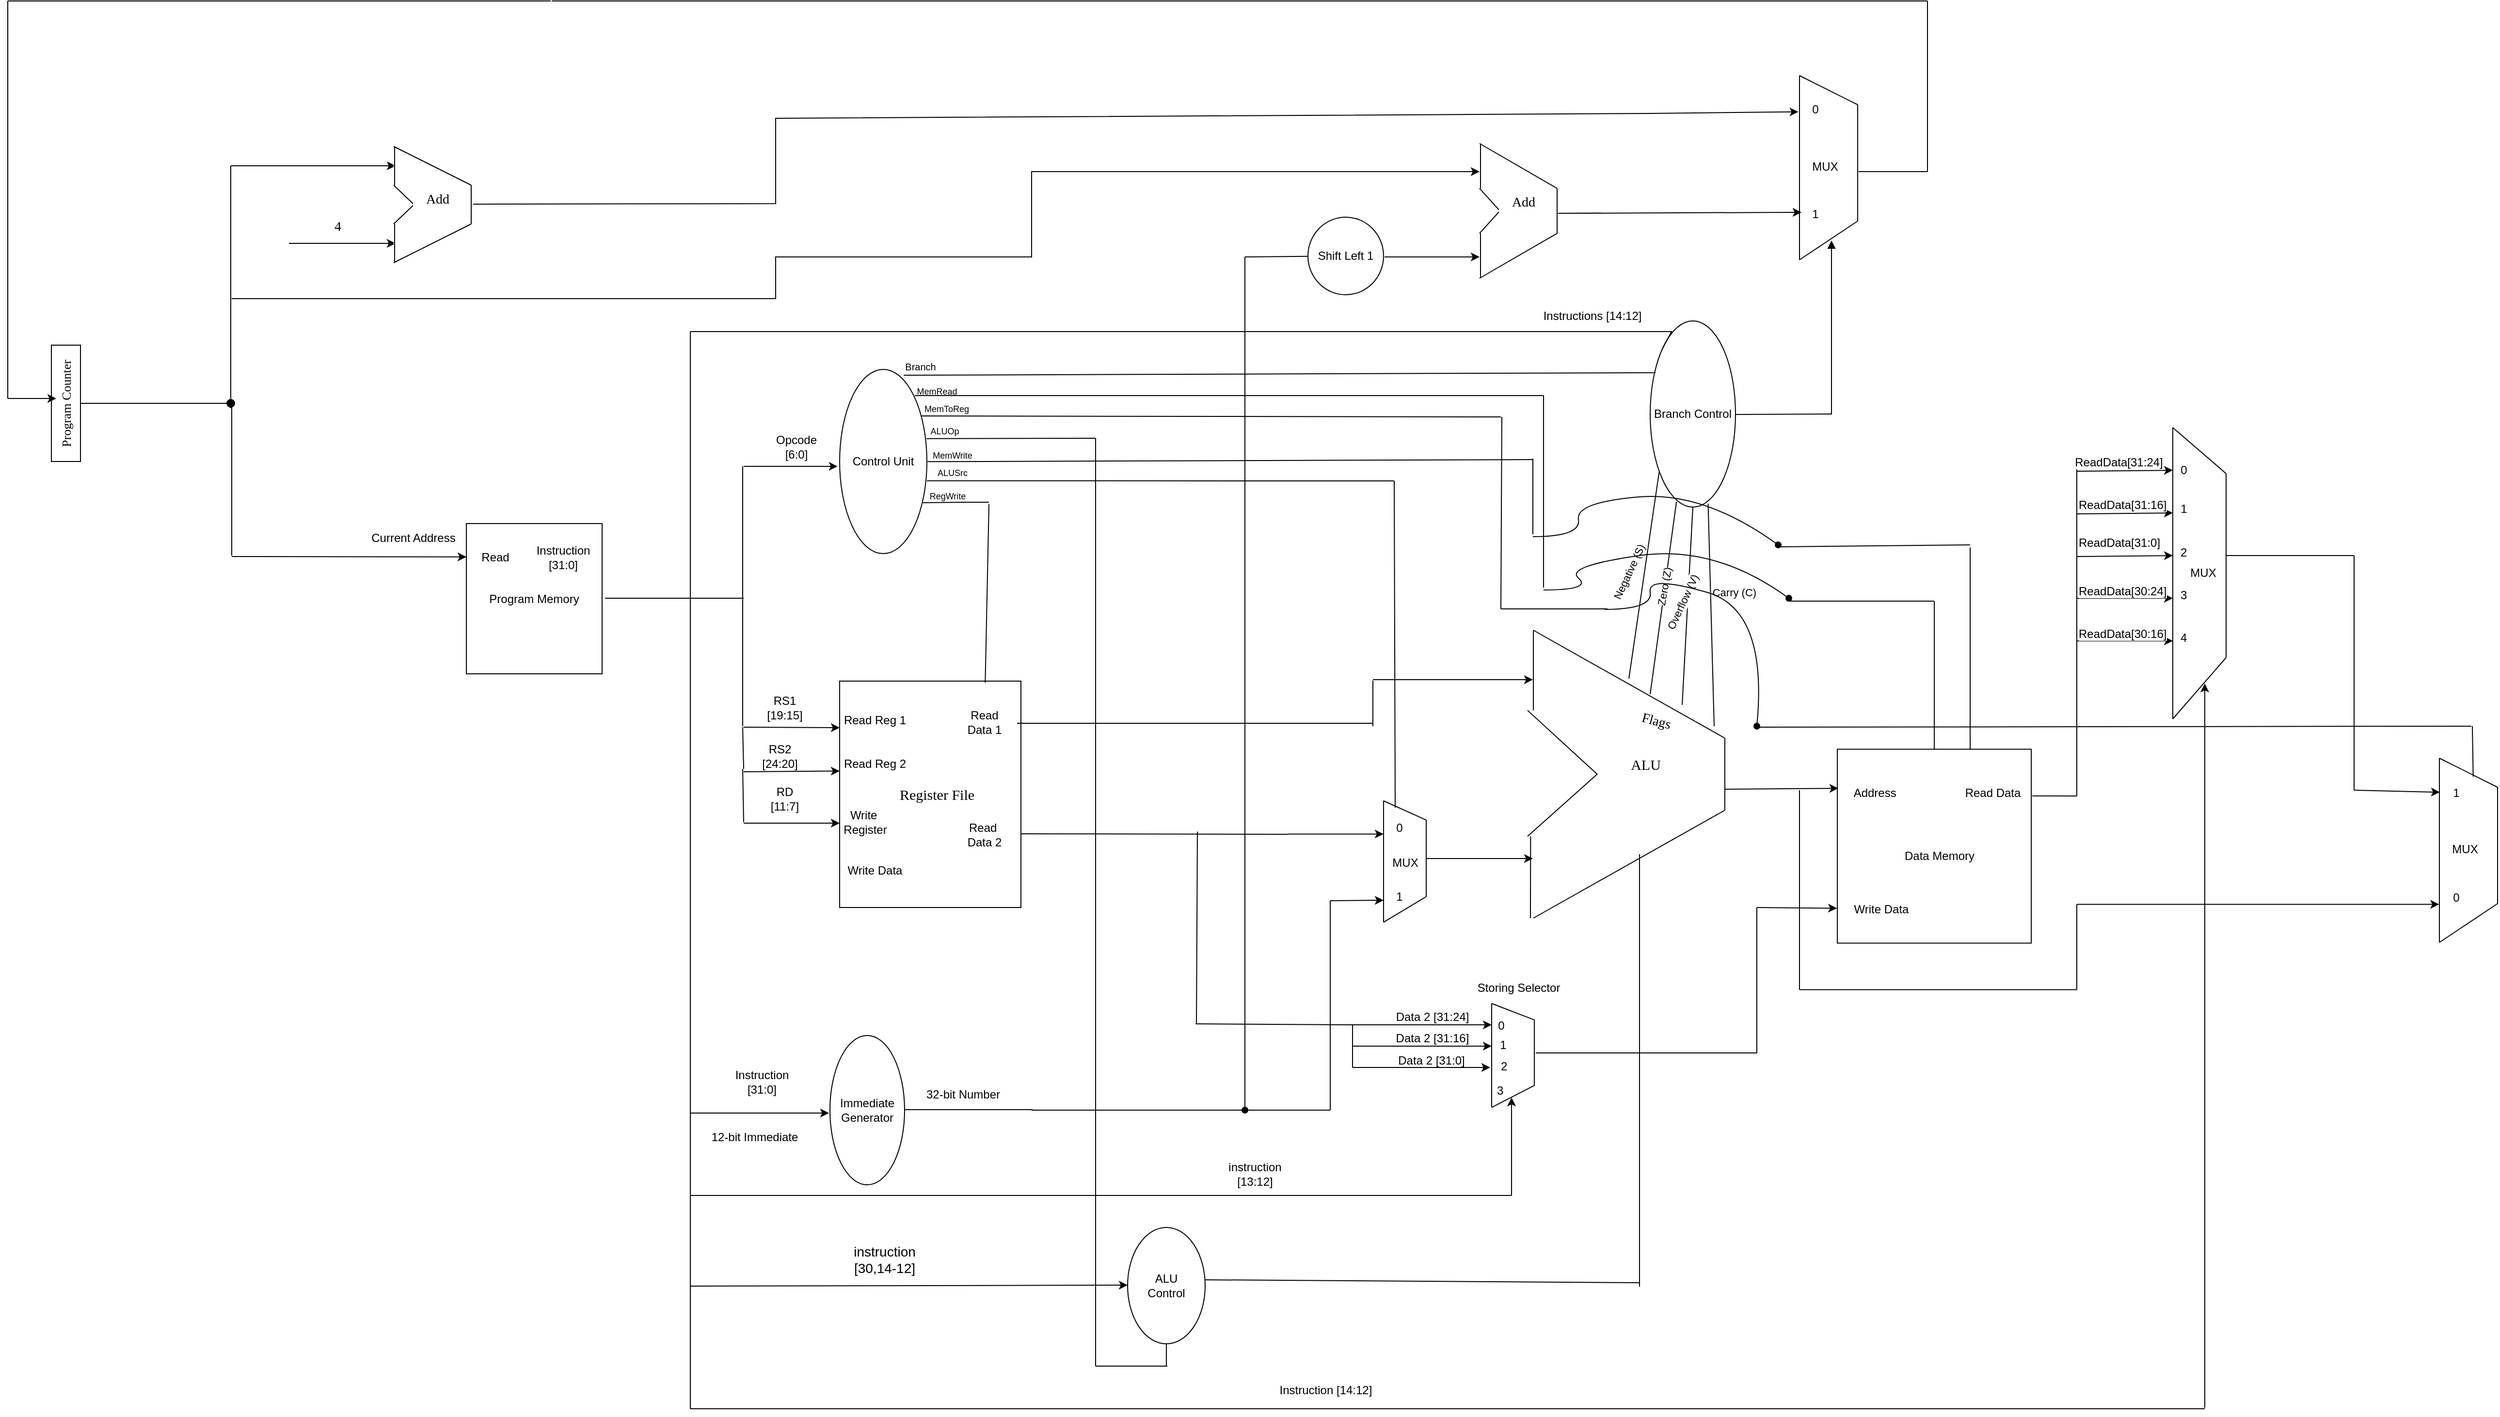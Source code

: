 <mxfile version="24.3.1" type="google">
  <diagram name="Page-1" id="DTzZViuzZHsVRaX9HbfZ">
    <mxGraphModel grid="1" page="0" gridSize="11" guides="1" tooltips="1" connect="1" arrows="1" fold="1" pageScale="1" pageWidth="850" pageHeight="1100" math="0" shadow="0">
      <root>
        <mxCell id="0" />
        <mxCell id="1" parent="0" />
        <mxCell id="gqoHG_a2gChqMeLhUC6X-16" value="&lt;font face=&quot;Georgia&quot; style=&quot;font-size: 13px;&quot;&gt;Program Counter&lt;/font&gt;" style="rounded=0;whiteSpace=wrap;html=1;rotation=-90;" vertex="1" parent="1">
          <mxGeometry x="-308" y="-920" width="120" height="30" as="geometry" />
        </mxCell>
        <mxCell id="gqoHG_a2gChqMeLhUC6X-17" value="" style="endArrow=oval;html=1;rounded=0;endSize=8;targetPerimeterSpacing=1;endFill=1;exitX=0.5;exitY=1;exitDx=0;exitDy=0;" edge="1" parent="1" source="gqoHG_a2gChqMeLhUC6X-16">
          <mxGeometry width="50" height="50" relative="1" as="geometry">
            <mxPoint x="-208" y="-900" as="sourcePoint" />
            <mxPoint x="-78" y="-905" as="targetPoint" />
          </mxGeometry>
        </mxCell>
        <mxCell id="gqoHG_a2gChqMeLhUC6X-19" value="" style="endArrow=none;html=1;rounded=0;" edge="1" parent="1">
          <mxGeometry width="50" height="50" relative="1" as="geometry">
            <mxPoint x="-78" y="-900" as="sourcePoint" />
            <mxPoint x="-78" y="-1150" as="targetPoint" />
          </mxGeometry>
        </mxCell>
        <mxCell id="gqoHG_a2gChqMeLhUC6X-21" value="" style="endArrow=classic;html=1;rounded=0;" edge="1" parent="1">
          <mxGeometry width="50" height="50" relative="1" as="geometry">
            <mxPoint x="-78" y="-1150" as="sourcePoint" />
            <mxPoint x="92" y="-1150" as="targetPoint" />
          </mxGeometry>
        </mxCell>
        <mxCell id="gqoHG_a2gChqMeLhUC6X-22" value="" style="endArrow=classic;html=1;rounded=0;" edge="1" parent="1">
          <mxGeometry width="50" height="50" relative="1" as="geometry">
            <mxPoint x="-18" y="-1070" as="sourcePoint" />
            <mxPoint x="92" y="-1070" as="targetPoint" />
          </mxGeometry>
        </mxCell>
        <mxCell id="gqoHG_a2gChqMeLhUC6X-25" value="&lt;font face=&quot;Comic Sans MS&quot; style=&quot;font-size: 14px;&quot;&gt;4&lt;/font&gt;" style="text;html=1;align=center;verticalAlign=middle;resizable=0;points=[];autosize=1;strokeColor=none;fillColor=none;" vertex="1" parent="1">
          <mxGeometry x="17" y="-1102" width="30" height="30" as="geometry" />
        </mxCell>
        <mxCell id="gqoHG_a2gChqMeLhUC6X-27" value="" style="endArrow=classic;html=1;rounded=0;" edge="1" parent="1">
          <mxGeometry width="50" height="50" relative="1" as="geometry">
            <mxPoint x="-77" y="-747" as="sourcePoint" />
            <mxPoint x="165" y="-746.59" as="targetPoint" />
          </mxGeometry>
        </mxCell>
        <mxCell id="gqoHG_a2gChqMeLhUC6X-28" value="Program Memory" style="rounded=0;whiteSpace=wrap;html=1;" vertex="1" parent="1">
          <mxGeometry x="165" y="-781" width="140" height="155" as="geometry" />
        </mxCell>
        <mxCell id="gqoHG_a2gChqMeLhUC6X-30" value="Current Address" style="text;html=1;align=center;verticalAlign=middle;resizable=0;points=[];autosize=1;strokeColor=none;fillColor=none;" vertex="1" parent="1">
          <mxGeometry x="55" y="-781" width="110" height="30" as="geometry" />
        </mxCell>
        <mxCell id="gqoHG_a2gChqMeLhUC6X-32" value="Read" style="text;html=1;align=center;verticalAlign=middle;whiteSpace=wrap;rounded=0;" vertex="1" parent="1">
          <mxGeometry x="165" y="-761" width="60" height="30" as="geometry" />
        </mxCell>
        <mxCell id="gqoHG_a2gChqMeLhUC6X-33" value="Instruction&lt;div&gt;[31:0]&lt;/div&gt;" style="text;html=1;align=center;verticalAlign=middle;whiteSpace=wrap;rounded=0;" vertex="1" parent="1">
          <mxGeometry x="235" y="-761" width="60" height="30" as="geometry" />
        </mxCell>
        <mxCell id="gqoHG_a2gChqMeLhUC6X-35" value="" style="endArrow=none;html=1;rounded=0;" edge="1" parent="1">
          <mxGeometry width="50" height="50" relative="1" as="geometry">
            <mxPoint x="172" y="-1110.42" as="sourcePoint" />
            <mxPoint x="1389" y="-1204" as="targetPoint" />
            <Array as="points">
              <mxPoint x="484" y="-1111" />
              <mxPoint x="484" y="-1199" />
            </Array>
          </mxGeometry>
        </mxCell>
        <mxCell id="gqoHG_a2gChqMeLhUC6X-37" value="" style="endArrow=none;html=1;rounded=0;" edge="1" parent="1">
          <mxGeometry width="50" height="50" relative="1" as="geometry">
            <mxPoint x="-308" y="-1320" as="sourcePoint" />
            <mxPoint x="252" y="-1320" as="targetPoint" />
          </mxGeometry>
        </mxCell>
        <mxCell id="gqoHG_a2gChqMeLhUC6X-38" value="" style="endArrow=none;html=1;rounded=0;" edge="1" parent="1">
          <mxGeometry width="50" height="50" relative="1" as="geometry">
            <mxPoint x="-308" y="-910" as="sourcePoint" />
            <mxPoint x="-308" y="-1320" as="targetPoint" />
          </mxGeometry>
        </mxCell>
        <mxCell id="gqoHG_a2gChqMeLhUC6X-41" value="" style="endArrow=classic;html=1;rounded=0;" edge="1" parent="1">
          <mxGeometry width="50" height="50" relative="1" as="geometry">
            <mxPoint x="-308" y="-910" as="sourcePoint" />
            <mxPoint x="-258" y="-910" as="targetPoint" />
          </mxGeometry>
        </mxCell>
        <mxCell id="ejt875SY381ZMup5Pupy-2" value="" style="endArrow=none;html=1;rounded=0;" edge="1" parent="1">
          <mxGeometry width="50" height="50" relative="1" as="geometry">
            <mxPoint x="308" y="-704" as="sourcePoint" />
            <mxPoint x="451" y="-704" as="targetPoint" />
          </mxGeometry>
        </mxCell>
        <mxCell id="ejt875SY381ZMup5Pupy-3" value="" style="endArrow=none;html=1;rounded=0;" edge="1" parent="1">
          <mxGeometry width="50" height="50" relative="1" as="geometry">
            <mxPoint x="450" y="-700" as="sourcePoint" />
            <mxPoint x="450" y="-840" as="targetPoint" />
          </mxGeometry>
        </mxCell>
        <mxCell id="ejt875SY381ZMup5Pupy-6" value="Opcode&lt;div&gt;[6:0]&lt;/div&gt;" style="text;html=1;align=center;verticalAlign=middle;resizable=0;points=[];autosize=1;strokeColor=none;fillColor=none;" vertex="1" parent="1">
          <mxGeometry x="470" y="-880" width="70" height="40" as="geometry" />
        </mxCell>
        <mxCell id="ejt875SY381ZMup5Pupy-7" value="Control Unit" style="ellipse;whiteSpace=wrap;html=1;direction=south;" vertex="1" parent="1">
          <mxGeometry x="550" y="-940" width="90" height="190" as="geometry" />
        </mxCell>
        <mxCell id="G0RYT3hC8k71CTeyia80-2" value="" style="group;fillColor=#FFFFFF;" connectable="0" vertex="1" parent="1">
          <mxGeometry x="90" y="-1170" width="80" height="120" as="geometry" />
        </mxCell>
        <mxCell id="gqoHG_a2gChqMeLhUC6X-5" value="" style="endArrow=none;html=1;fontFamily=Times New Roman;rounded=0;fillColor=#FFFFFF;" edge="1" parent="G0RYT3hC8k71CTeyia80-2">
          <mxGeometry width="50" height="50" relative="1" as="geometry">
            <mxPoint y="80" as="sourcePoint" />
            <mxPoint y="40" as="targetPoint" />
            <Array as="points">
              <mxPoint x="21" y="60" />
            </Array>
          </mxGeometry>
        </mxCell>
        <mxCell id="gqoHG_a2gChqMeLhUC6X-6" value="" style="endArrow=none;html=1;fontFamily=Times New Roman;fillColor=#FFFFFF;" edge="1" parent="G0RYT3hC8k71CTeyia80-2">
          <mxGeometry width="50" height="50" relative="1" as="geometry">
            <mxPoint x="1" y="40" as="sourcePoint" />
            <mxPoint x="1" as="targetPoint" />
          </mxGeometry>
        </mxCell>
        <mxCell id="gqoHG_a2gChqMeLhUC6X-7" value="" style="endArrow=none;html=1;fontFamily=Times New Roman;fillColor=#FFFFFF;" edge="1" parent="G0RYT3hC8k71CTeyia80-2">
          <mxGeometry width="50" height="50" relative="1" as="geometry">
            <mxPoint x="1" y="120" as="sourcePoint" />
            <mxPoint x="1" y="80" as="targetPoint" />
          </mxGeometry>
        </mxCell>
        <mxCell id="gqoHG_a2gChqMeLhUC6X-12" value="" style="endArrow=none;html=1;fontFamily=Times New Roman;fillColor=#FFFFFF;" edge="1" parent="G0RYT3hC8k71CTeyia80-2">
          <mxGeometry width="50" height="50" relative="1" as="geometry">
            <mxPoint y="120" as="sourcePoint" />
            <mxPoint x="80" y="80" as="targetPoint" />
          </mxGeometry>
        </mxCell>
        <mxCell id="gqoHG_a2gChqMeLhUC6X-13" value="" style="endArrow=none;html=1;fontFamily=Times New Roman;fillColor=#FFFFFF;" edge="1" parent="G0RYT3hC8k71CTeyia80-2">
          <mxGeometry width="50" height="50" relative="1" as="geometry">
            <mxPoint as="sourcePoint" />
            <mxPoint x="80" y="40" as="targetPoint" />
          </mxGeometry>
        </mxCell>
        <mxCell id="gqoHG_a2gChqMeLhUC6X-14" value="" style="endArrow=none;html=1;fontFamily=Times New Roman;fillColor=#FFFFFF;" edge="1" parent="G0RYT3hC8k71CTeyia80-2">
          <mxGeometry width="50" height="50" relative="1" as="geometry">
            <mxPoint x="80" y="40" as="sourcePoint" />
            <mxPoint x="80" y="80" as="targetPoint" />
          </mxGeometry>
        </mxCell>
        <mxCell id="gqoHG_a2gChqMeLhUC6X-15" value="&lt;font face=&quot;Comic Sans MS&quot; style=&quot;font-size: 14px;&quot;&gt;Add&lt;/font&gt;" style="text;html=1;align=center;verticalAlign=middle;resizable=0;points=[];autosize=1;fontFamily=Times New Roman;fillColor=#FFFFFF;" vertex="1" parent="G0RYT3hC8k71CTeyia80-2">
          <mxGeometry x="20" y="40" width="50" height="30" as="geometry" />
        </mxCell>
        <mxCell id="G0RYT3hC8k71CTeyia80-4" value="" style="rounded=0;whiteSpace=wrap;html=1;" vertex="1" parent="1">
          <mxGeometry x="550" y="-618.5" width="187" height="233.5" as="geometry" />
        </mxCell>
        <mxCell id="G0RYT3hC8k71CTeyia80-5" value="&lt;font face=&quot;Georgia&quot; style=&quot;font-size: 15px;&quot;&gt;Register File&lt;/font&gt;" style="text;html=1;align=center;verticalAlign=middle;resizable=0;points=[];autosize=1;strokeColor=none;fillColor=none;" vertex="1" parent="1">
          <mxGeometry x="595" y="-519" width="110" height="33" as="geometry" />
        </mxCell>
        <mxCell id="RYsZrcyTCGHKbb6GtCGp-4" value="" style="endArrow=none;html=1;rounded=0;" edge="1" parent="1">
          <mxGeometry width="50" height="50" relative="1" as="geometry">
            <mxPoint x="451" y="-528" as="sourcePoint" />
            <mxPoint x="450" y="-571" as="targetPoint" />
          </mxGeometry>
        </mxCell>
        <mxCell id="RYsZrcyTCGHKbb6GtCGp-6" value="RS1&lt;div&gt;[19:15&lt;span style=&quot;background-color: initial;&quot;&gt;]&lt;/span&gt;&lt;/div&gt;" style="text;html=1;align=center;verticalAlign=middle;resizable=0;points=[];autosize=1;strokeColor=none;fillColor=none;" vertex="1" parent="1">
          <mxGeometry x="460" y="-613" width="66" height="44" as="geometry" />
        </mxCell>
        <mxCell id="RYsZrcyTCGHKbb6GtCGp-7" value="RS2&lt;div&gt;[24:20&lt;span style=&quot;background-color: initial;&quot;&gt;]&lt;/span&gt;&lt;/div&gt;" style="text;html=1;align=center;verticalAlign=middle;resizable=0;points=[];autosize=1;strokeColor=none;fillColor=none;" vertex="1" parent="1">
          <mxGeometry x="455" y="-563" width="66" height="44" as="geometry" />
        </mxCell>
        <mxCell id="RYsZrcyTCGHKbb6GtCGp-2" value="" style="endArrow=none;html=1;rounded=0;" edge="1" parent="1">
          <mxGeometry width="50" height="50" relative="1" as="geometry">
            <mxPoint x="450" y="-572" as="sourcePoint" />
            <mxPoint x="450" y="-700" as="targetPoint" />
          </mxGeometry>
        </mxCell>
        <mxCell id="RYsZrcyTCGHKbb6GtCGp-8" value="" style="endArrow=none;html=1;rounded=0;" edge="1" parent="1">
          <mxGeometry width="50" height="50" relative="1" as="geometry">
            <mxPoint x="451" y="-473" as="sourcePoint" />
            <mxPoint x="450" y="-528" as="targetPoint" />
          </mxGeometry>
        </mxCell>
        <mxCell id="RYsZrcyTCGHKbb6GtCGp-10" value="RD&lt;div&gt;[11:7&lt;span style=&quot;background-color: initial;&quot;&gt;]&lt;/span&gt;&lt;/div&gt;" style="text;html=1;align=center;verticalAlign=middle;resizable=0;points=[];autosize=1;strokeColor=none;fillColor=none;" vertex="1" parent="1">
          <mxGeometry x="465.5" y="-519" width="55" height="44" as="geometry" />
        </mxCell>
        <mxCell id="RYsZrcyTCGHKbb6GtCGp-13" value="Write&amp;nbsp;&lt;div&gt;Register&lt;/div&gt;" style="text;html=1;align=center;verticalAlign=middle;resizable=0;points=[];autosize=1;strokeColor=none;fillColor=none;" vertex="1" parent="1">
          <mxGeometry x="543" y="-495" width="66" height="44" as="geometry" />
        </mxCell>
        <mxCell id="dwyYgOq3Ny-jiABAtQZK-2" value="Read Reg 1" style="text;html=1;align=center;verticalAlign=middle;whiteSpace=wrap;rounded=0;" vertex="1" parent="1">
          <mxGeometry x="550" y="-593" width="73" height="30" as="geometry" />
        </mxCell>
        <mxCell id="dwyYgOq3Ny-jiABAtQZK-3" value="Read Reg 2" style="text;html=1;align=center;verticalAlign=middle;whiteSpace=wrap;rounded=0;" vertex="1" parent="1">
          <mxGeometry x="550" y="-548.25" width="73" height="30" as="geometry" />
        </mxCell>
        <mxCell id="dwyYgOq3Ny-jiABAtQZK-4" value="Write Data" style="text;html=1;align=center;verticalAlign=middle;whiteSpace=wrap;rounded=0;" vertex="1" parent="1">
          <mxGeometry x="550" y="-438.25" width="73" height="30" as="geometry" />
        </mxCell>
        <mxCell id="kcl-ezQZBKhPxQMdCzjh-1" value="" style="whiteSpace=wrap;html=1;aspect=fixed;" vertex="1" parent="1">
          <mxGeometry x="1579" y="-548.25" width="200" height="200" as="geometry" />
        </mxCell>
        <mxCell id="kcl-ezQZBKhPxQMdCzjh-2" value="Address&amp;nbsp;" style="text;html=1;align=center;verticalAlign=middle;resizable=0;points=[];autosize=1;strokeColor=none;fillColor=none;" vertex="1" parent="1">
          <mxGeometry x="1584" y="-518.25" width="70" height="30" as="geometry" />
        </mxCell>
        <mxCell id="kcl-ezQZBKhPxQMdCzjh-3" value="Write Data" style="text;html=1;align=center;verticalAlign=middle;resizable=0;points=[];autosize=1;strokeColor=none;fillColor=none;" vertex="1" parent="1">
          <mxGeometry x="1584" y="-398.25" width="80" height="30" as="geometry" />
        </mxCell>
        <mxCell id="kcl-ezQZBKhPxQMdCzjh-4" value="Read Data" style="text;html=1;align=center;verticalAlign=middle;resizable=0;points=[];autosize=1;strokeColor=none;fillColor=none;" vertex="1" parent="1">
          <mxGeometry x="1699" y="-518.25" width="80" height="30" as="geometry" />
        </mxCell>
        <mxCell id="kcl-ezQZBKhPxQMdCzjh-5" value="Data Memory" style="text;html=1;align=center;verticalAlign=middle;resizable=0;points=[];autosize=1;strokeColor=none;fillColor=none;" vertex="1" parent="1">
          <mxGeometry x="1634" y="-453.25" width="100" height="30" as="geometry" />
        </mxCell>
        <mxCell id="kcl-ezQZBKhPxQMdCzjh-6" value="" style="endArrow=classic;html=1;rounded=0;entryX=-0.057;entryY=0.345;entryDx=0;entryDy=0;entryPerimeter=0;" edge="1" parent="1" target="kcl-ezQZBKhPxQMdCzjh-2">
          <mxGeometry width="50" height="50" relative="1" as="geometry">
            <mxPoint x="1463" y="-507" as="sourcePoint" />
            <mxPoint x="1535" y="-557.5" as="targetPoint" />
          </mxGeometry>
        </mxCell>
        <mxCell id="kcl-ezQZBKhPxQMdCzjh-7" value="" style="endArrow=none;html=1;rounded=0;" edge="1" parent="1">
          <mxGeometry width="50" height="50" relative="1" as="geometry">
            <mxPoint x="1540" y="-300.25" as="sourcePoint" />
            <mxPoint x="1540" y="-506" as="targetPoint" />
          </mxGeometry>
        </mxCell>
        <mxCell id="kcl-ezQZBKhPxQMdCzjh-8" value="" style="endArrow=none;html=1;rounded=0;exitX=1.013;exitY=0.605;exitDx=0;exitDy=0;exitPerimeter=0;endFill=0;" edge="1" parent="1" source="kcl-ezQZBKhPxQMdCzjh-4">
          <mxGeometry width="50" height="50" relative="1" as="geometry">
            <mxPoint x="1551" y="-437.25" as="sourcePoint" />
            <mxPoint x="1826" y="-500" as="targetPoint" />
          </mxGeometry>
        </mxCell>
        <mxCell id="kcl-ezQZBKhPxQMdCzjh-15" value="" style="group" connectable="0" vertex="1" parent="1">
          <mxGeometry x="1111" y="-495" width="44" height="128.5" as="geometry" />
        </mxCell>
        <mxCell id="kcl-ezQZBKhPxQMdCzjh-16" value="" style="endArrow=none;html=1;rounded=0;" edge="1" parent="kcl-ezQZBKhPxQMdCzjh-15">
          <mxGeometry width="50" height="50" relative="1" as="geometry">
            <mxPoint x="44" y="98.846" as="sourcePoint" />
            <mxPoint x="44" y="19.769" as="targetPoint" />
            <Array as="points" />
          </mxGeometry>
        </mxCell>
        <mxCell id="kcl-ezQZBKhPxQMdCzjh-17" value="" style="endArrow=none;html=1;rounded=0;" edge="1" parent="kcl-ezQZBKhPxQMdCzjh-15">
          <mxGeometry width="50" height="50" relative="1" as="geometry">
            <mxPoint y="125.205" as="sourcePoint" />
            <mxPoint as="targetPoint" />
          </mxGeometry>
        </mxCell>
        <mxCell id="kcl-ezQZBKhPxQMdCzjh-18" value="" style="endArrow=none;html=1;rounded=0;" edge="1" parent="kcl-ezQZBKhPxQMdCzjh-15">
          <mxGeometry width="50" height="50" relative="1" as="geometry">
            <mxPoint x="44" y="19.769" as="sourcePoint" />
            <mxPoint as="targetPoint" />
          </mxGeometry>
        </mxCell>
        <mxCell id="kcl-ezQZBKhPxQMdCzjh-19" value="" style="endArrow=none;html=1;rounded=0;" edge="1" parent="kcl-ezQZBKhPxQMdCzjh-15">
          <mxGeometry width="50" height="50" relative="1" as="geometry">
            <mxPoint y="125.205" as="sourcePoint" />
            <mxPoint x="44" y="98.846" as="targetPoint" />
          </mxGeometry>
        </mxCell>
        <mxCell id="kcl-ezQZBKhPxQMdCzjh-20" value="MUX" style="text;html=1;align=center;verticalAlign=middle;resizable=0;points=[];autosize=1;strokeColor=none;fillColor=none;" vertex="1" parent="kcl-ezQZBKhPxQMdCzjh-15">
          <mxGeometry x="-3.001" y="49.253" width="50" height="30" as="geometry" />
        </mxCell>
        <mxCell id="kcl-ezQZBKhPxQMdCzjh-21" value="0" style="text;html=1;align=center;verticalAlign=middle;resizable=0;points=[];autosize=1;strokeColor=none;fillColor=none;" vertex="1" parent="kcl-ezQZBKhPxQMdCzjh-15">
          <mxGeometry x="1.049" y="13.179" width="30" height="30" as="geometry" />
        </mxCell>
        <mxCell id="kcl-ezQZBKhPxQMdCzjh-22" value="1" style="text;html=1;align=center;verticalAlign=middle;resizable=0;points=[];autosize=1;strokeColor=none;fillColor=none;" vertex="1" parent="kcl-ezQZBKhPxQMdCzjh-15">
          <mxGeometry x="1.049" y="84.349" width="30" height="30" as="geometry" />
        </mxCell>
        <mxCell id="kcl-ezQZBKhPxQMdCzjh-23" value="" style="endArrow=classic;html=1;rounded=0;entryX=-0.022;entryY=0.719;entryDx=0;entryDy=0;entryPerimeter=0;" edge="1" parent="1" target="kcl-ezQZBKhPxQMdCzjh-32">
          <mxGeometry width="50" height="50" relative="1" as="geometry">
            <mxPoint x="1826" y="-388.25" as="sourcePoint" />
            <mxPoint x="1524" y="-421.25" as="targetPoint" />
          </mxGeometry>
        </mxCell>
        <mxCell id="kcl-ezQZBKhPxQMdCzjh-24" value="" style="endArrow=none;html=1;rounded=0;" edge="1" parent="1">
          <mxGeometry width="50" height="50" relative="1" as="geometry">
            <mxPoint x="1826" y="-300.25" as="sourcePoint" />
            <mxPoint x="1826" y="-388.25" as="targetPoint" />
          </mxGeometry>
        </mxCell>
        <mxCell id="kcl-ezQZBKhPxQMdCzjh-25" value="" style="group" connectable="0" vertex="1" parent="1">
          <mxGeometry x="2200" y="-539" width="60" height="190" as="geometry" />
        </mxCell>
        <mxCell id="kcl-ezQZBKhPxQMdCzjh-26" value="" style="endArrow=none;html=1;rounded=0;" edge="1" parent="kcl-ezQZBKhPxQMdCzjh-25">
          <mxGeometry width="50" height="50" relative="1" as="geometry">
            <mxPoint x="60" y="150" as="sourcePoint" />
            <mxPoint x="60" y="30" as="targetPoint" />
            <Array as="points" />
          </mxGeometry>
        </mxCell>
        <mxCell id="kcl-ezQZBKhPxQMdCzjh-27" value="" style="endArrow=none;html=1;rounded=0;" edge="1" parent="kcl-ezQZBKhPxQMdCzjh-25">
          <mxGeometry width="50" height="50" relative="1" as="geometry">
            <mxPoint y="190" as="sourcePoint" />
            <mxPoint as="targetPoint" />
          </mxGeometry>
        </mxCell>
        <mxCell id="kcl-ezQZBKhPxQMdCzjh-28" value="" style="endArrow=none;html=1;rounded=0;" edge="1" parent="kcl-ezQZBKhPxQMdCzjh-25">
          <mxGeometry width="50" height="50" relative="1" as="geometry">
            <mxPoint x="60" y="30" as="sourcePoint" />
            <mxPoint as="targetPoint" />
          </mxGeometry>
        </mxCell>
        <mxCell id="kcl-ezQZBKhPxQMdCzjh-29" value="" style="endArrow=none;html=1;rounded=0;" edge="1" parent="kcl-ezQZBKhPxQMdCzjh-25">
          <mxGeometry width="50" height="50" relative="1" as="geometry">
            <mxPoint y="190" as="sourcePoint" />
            <mxPoint x="60" y="150" as="targetPoint" />
          </mxGeometry>
        </mxCell>
        <mxCell id="kcl-ezQZBKhPxQMdCzjh-30" value="MUX" style="text;html=1;align=center;verticalAlign=middle;resizable=0;points=[];autosize=1;strokeColor=none;fillColor=none;" vertex="1" parent="kcl-ezQZBKhPxQMdCzjh-25">
          <mxGeometry x="1.43" y="78.77" width="50" height="30" as="geometry" />
        </mxCell>
        <mxCell id="kcl-ezQZBKhPxQMdCzjh-31" value="1" style="text;html=1;align=center;verticalAlign=middle;resizable=0;points=[];autosize=1;strokeColor=none;fillColor=none;" vertex="1" parent="kcl-ezQZBKhPxQMdCzjh-25">
          <mxGeometry x="0.43" y="19" width="33" height="33" as="geometry" />
        </mxCell>
        <mxCell id="kcl-ezQZBKhPxQMdCzjh-32" value="0" style="text;html=1;align=center;verticalAlign=middle;resizable=0;points=[];autosize=1;strokeColor=none;fillColor=none;" vertex="1" parent="kcl-ezQZBKhPxQMdCzjh-25">
          <mxGeometry x="0.43" y="127" width="33" height="33" as="geometry" />
        </mxCell>
        <mxCell id="kcl-ezQZBKhPxQMdCzjh-33" value="" style="endArrow=none;html=1;rounded=0;" edge="1" parent="1">
          <mxGeometry width="50" height="50" relative="1" as="geometry">
            <mxPoint x="1826" y="-300.25" as="sourcePoint" />
            <mxPoint x="1540" y="-300.25" as="targetPoint" />
          </mxGeometry>
        </mxCell>
        <mxCell id="kcl-ezQZBKhPxQMdCzjh-35" value="" style="endArrow=classic;html=1;rounded=0;" edge="1" parent="1">
          <mxGeometry width="50" height="50" relative="1" as="geometry">
            <mxPoint x="1155" y="-435.5" as="sourcePoint" />
            <mxPoint x="1265" y="-435.5" as="targetPoint" />
          </mxGeometry>
        </mxCell>
        <mxCell id="kcl-ezQZBKhPxQMdCzjh-36" value="" style="endArrow=classic;html=1;rounded=0;" edge="1" parent="1">
          <mxGeometry width="50" height="50" relative="1" as="geometry">
            <mxPoint x="1056" y="-392" as="sourcePoint" />
            <mxPoint x="1111" y="-392.5" as="targetPoint" />
          </mxGeometry>
        </mxCell>
        <mxCell id="kcl-ezQZBKhPxQMdCzjh-37" value="" style="endArrow=classic;html=1;rounded=0;" edge="1" parent="1">
          <mxGeometry width="50" height="50" relative="1" as="geometry">
            <mxPoint x="1100" y="-620.04" as="sourcePoint" />
            <mxPoint x="1265" y="-620" as="targetPoint" />
          </mxGeometry>
        </mxCell>
        <mxCell id="kcl-ezQZBKhPxQMdCzjh-38" value="" style="endArrow=classic;html=1;rounded=0;" edge="1" parent="1">
          <mxGeometry width="50" height="50" relative="1" as="geometry">
            <mxPoint x="1012" y="-460.81" as="sourcePoint" />
            <mxPoint x="1111" y="-460.81" as="targetPoint" />
          </mxGeometry>
        </mxCell>
        <mxCell id="kcl-ezQZBKhPxQMdCzjh-39" value="" style="endArrow=classic;html=1;rounded=0;entryX=0;entryY=0.75;entryDx=0;entryDy=0;" edge="1" parent="1" target="dwyYgOq3Ny-jiABAtQZK-2">
          <mxGeometry width="50" height="50" relative="1" as="geometry">
            <mxPoint x="451" y="-571" as="sourcePoint" />
            <mxPoint x="539" y="-572" as="targetPoint" />
          </mxGeometry>
        </mxCell>
        <mxCell id="kcl-ezQZBKhPxQMdCzjh-40" value="" style="endArrow=classic;html=1;rounded=0;entryX=0;entryY=0.75;entryDx=0;entryDy=0;" edge="1" parent="1" target="dwyYgOq3Ny-jiABAtQZK-3">
          <mxGeometry width="50" height="50" relative="1" as="geometry">
            <mxPoint x="451" y="-525" as="sourcePoint" />
            <mxPoint x="539" y="-525" as="targetPoint" />
          </mxGeometry>
        </mxCell>
        <mxCell id="kcl-ezQZBKhPxQMdCzjh-41" value="" style="endArrow=classic;html=1;rounded=0;entryX=0.106;entryY=0.523;entryDx=0;entryDy=0;entryPerimeter=0;" edge="1" parent="1" target="RYsZrcyTCGHKbb6GtCGp-13">
          <mxGeometry width="50" height="50" relative="1" as="geometry">
            <mxPoint x="451" y="-472" as="sourcePoint" />
            <mxPoint x="539" y="-472" as="targetPoint" />
          </mxGeometry>
        </mxCell>
        <mxCell id="kcl-ezQZBKhPxQMdCzjh-43" value="" style="endArrow=classic;html=1;rounded=0;entryX=0.526;entryY=1.024;entryDx=0;entryDy=0;entryPerimeter=0;" edge="1" parent="1" target="ejt875SY381ZMup5Pupy-7">
          <mxGeometry width="50" height="50" relative="1" as="geometry">
            <mxPoint x="451" y="-840" as="sourcePoint" />
            <mxPoint x="501" y="-890" as="targetPoint" />
          </mxGeometry>
        </mxCell>
        <mxCell id="wCUT4bS4YKzzBo4LA9dT-1" value="Read&lt;div&gt;Data&amp;nbsp;&lt;span style=&quot;background-color: initial;&quot;&gt;1&lt;/span&gt;&lt;/div&gt;" style="text;html=1;align=center;verticalAlign=middle;resizable=0;points=[];autosize=1;strokeColor=none;fillColor=none;" vertex="1" parent="1">
          <mxGeometry x="671" y="-597.75" width="55" height="44" as="geometry" />
        </mxCell>
        <mxCell id="wCUT4bS4YKzzBo4LA9dT-2" value="Read&amp;nbsp;&lt;div&gt;Data 2&lt;/div&gt;" style="text;html=1;align=center;verticalAlign=middle;resizable=0;points=[];autosize=1;strokeColor=none;fillColor=none;" vertex="1" parent="1">
          <mxGeometry x="671" y="-482.25" width="55" height="44" as="geometry" />
        </mxCell>
        <mxCell id="wCUT4bS4YKzzBo4LA9dT-5" value="" style="endArrow=none;html=1;rounded=0;" edge="1" parent="1">
          <mxGeometry width="50" height="50" relative="1" as="geometry">
            <mxPoint x="733" y="-575" as="sourcePoint" />
            <mxPoint x="1100" y="-575" as="targetPoint" />
          </mxGeometry>
        </mxCell>
        <mxCell id="iNLY0aP2yzxrSjG1PX0n-1" value="Immediate&lt;div&gt;&lt;span style=&quot;background-color: initial;&quot;&gt;Generator&lt;/span&gt;&lt;/div&gt;" style="ellipse;whiteSpace=wrap;html=1;" vertex="1" parent="1">
          <mxGeometry x="540" y="-253" width="77" height="154" as="geometry" />
        </mxCell>
        <mxCell id="wCUT4bS4YKzzBo4LA9dT-7" value="" style="endArrow=none;html=1;rounded=0;" edge="1" parent="1">
          <mxGeometry width="50" height="50" relative="1" as="geometry">
            <mxPoint x="737" y="-461" as="sourcePoint" />
            <mxPoint x="1012" y="-460.55" as="targetPoint" />
          </mxGeometry>
        </mxCell>
        <mxCell id="iNLY0aP2yzxrSjG1PX0n-2" value="" style="endArrow=none;html=1;rounded=0;" edge="1" parent="1">
          <mxGeometry width="50" height="50" relative="1" as="geometry">
            <mxPoint x="396" y="-176" as="sourcePoint" />
            <mxPoint x="396" y="-704" as="targetPoint" />
          </mxGeometry>
        </mxCell>
        <mxCell id="iNLY0aP2yzxrSjG1PX0n-3" value="" style="endArrow=classic;html=1;rounded=0;" edge="1" parent="1">
          <mxGeometry width="50" height="50" relative="1" as="geometry">
            <mxPoint x="396" y="-173" as="sourcePoint" />
            <mxPoint x="539" y="-173" as="targetPoint" />
          </mxGeometry>
        </mxCell>
        <mxCell id="iNLY0aP2yzxrSjG1PX0n-4" value="Instruction&lt;div&gt;[31:0&lt;span style=&quot;background-color: initial;&quot;&gt;]&lt;/span&gt;&lt;/div&gt;" style="text;html=1;align=center;verticalAlign=middle;whiteSpace=wrap;rounded=0;" vertex="1" parent="1">
          <mxGeometry x="440" y="-220" width="60" height="30" as="geometry" />
        </mxCell>
        <mxCell id="iNLY0aP2yzxrSjG1PX0n-5" value="12-bit Immediate" style="text;html=1;align=center;verticalAlign=middle;resizable=0;points=[];autosize=1;strokeColor=none;fillColor=none;" vertex="1" parent="1">
          <mxGeometry x="407" y="-165" width="110" height="33" as="geometry" />
        </mxCell>
        <mxCell id="iNLY0aP2yzxrSjG1PX0n-6" value="" style="endArrow=none;html=1;rounded=0;endFill=0;" edge="1" parent="1">
          <mxGeometry width="50" height="50" relative="1" as="geometry">
            <mxPoint x="617" y="-176.5" as="sourcePoint" />
            <mxPoint x="749" y="-176.5" as="targetPoint" />
          </mxGeometry>
        </mxCell>
        <mxCell id="iNLY0aP2yzxrSjG1PX0n-9" value="32-bit Number" style="text;html=1;align=center;verticalAlign=middle;resizable=0;points=[];autosize=1;strokeColor=none;fillColor=none;" vertex="1" parent="1">
          <mxGeometry x="627" y="-209" width="99" height="33" as="geometry" />
        </mxCell>
        <mxCell id="iNLY0aP2yzxrSjG1PX0n-10" value="" style="endArrow=none;html=1;rounded=0;" edge="1" parent="1">
          <mxGeometry width="50" height="50" relative="1" as="geometry">
            <mxPoint x="748" y="-176" as="sourcePoint" />
            <mxPoint x="1012" y="-176" as="targetPoint" />
          </mxGeometry>
        </mxCell>
        <mxCell id="iNLY0aP2yzxrSjG1PX0n-11" value="" style="endArrow=none;html=1;rounded=0;" edge="1" parent="1">
          <mxGeometry width="50" height="50" relative="1" as="geometry">
            <mxPoint x="1012" y="-176" as="sourcePoint" />
            <mxPoint x="1056" y="-176" as="targetPoint" />
          </mxGeometry>
        </mxCell>
        <mxCell id="EVhoLIgqj2w3i7ilD-tr-2" value="Branch Control" style="ellipse;whiteSpace=wrap;html=1;" vertex="1" parent="1">
          <mxGeometry x="1386" y="-990" width="88" height="192" as="geometry" />
        </mxCell>
        <mxCell id="EVhoLIgqj2w3i7ilD-tr-3" value="" style="group" vertex="1" connectable="0" parent="1">
          <mxGeometry x="1259.5" y="-671" width="203.5" height="297" as="geometry" />
        </mxCell>
        <mxCell id="kcl-ezQZBKhPxQMdCzjh-9" value="" style="endArrow=none;html=1;fontFamily=Times New Roman;rounded=0;fillColor=#FFFFFF;" edge="1" parent="EVhoLIgqj2w3i7ilD-tr-3">
          <mxGeometry width="50" height="50" relative="1" as="geometry">
            <mxPoint y="212.625" as="sourcePoint" />
            <mxPoint y="82.688" as="targetPoint" />
            <Array as="points">
              <mxPoint x="71.824" y="148.5" />
            </Array>
          </mxGeometry>
        </mxCell>
        <mxCell id="kcl-ezQZBKhPxQMdCzjh-10" value="" style="endArrow=none;html=1;fontFamily=Times New Roman;fillColor=#FFFFFF;" edge="1" parent="EVhoLIgqj2w3i7ilD-tr-3">
          <mxGeometry width="50" height="50" relative="1" as="geometry">
            <mxPoint x="5.985" y="82.688" as="sourcePoint" />
            <mxPoint x="5.985" as="targetPoint" />
          </mxGeometry>
        </mxCell>
        <mxCell id="kcl-ezQZBKhPxQMdCzjh-11" value="" style="endArrow=none;html=1;fontFamily=Times New Roman;fillColor=#FFFFFF;" edge="1" parent="EVhoLIgqj2w3i7ilD-tr-3">
          <mxGeometry width="50" height="50" relative="1" as="geometry">
            <mxPoint x="2.993" y="297" as="sourcePoint" />
            <mxPoint x="3.161" y="212.625" as="targetPoint" />
          </mxGeometry>
        </mxCell>
        <mxCell id="kcl-ezQZBKhPxQMdCzjh-12" value="" style="endArrow=none;html=1;fontFamily=Times New Roman;fillColor=#FFFFFF;" edge="1" parent="EVhoLIgqj2w3i7ilD-tr-3">
          <mxGeometry width="50" height="50" relative="1" as="geometry">
            <mxPoint x="5.985" y="297" as="sourcePoint" />
            <mxPoint x="203.5" y="185.625" as="targetPoint" />
          </mxGeometry>
        </mxCell>
        <mxCell id="kcl-ezQZBKhPxQMdCzjh-13" value="" style="endArrow=none;html=1;fontFamily=Times New Roman;fillColor=#FFFFFF;" edge="1" parent="EVhoLIgqj2w3i7ilD-tr-3">
          <mxGeometry width="50" height="50" relative="1" as="geometry">
            <mxPoint x="5.985" as="sourcePoint" />
            <mxPoint x="203.5" y="111.375" as="targetPoint" />
          </mxGeometry>
        </mxCell>
        <mxCell id="kcl-ezQZBKhPxQMdCzjh-14" value="" style="endArrow=none;html=1;fontFamily=Times New Roman;fillColor=#FFFFFF;" edge="1" parent="EVhoLIgqj2w3i7ilD-tr-3">
          <mxGeometry width="50" height="50" relative="1" as="geometry">
            <mxPoint x="203.5" y="111.375" as="sourcePoint" />
            <mxPoint x="203.5" y="185.625" as="targetPoint" />
          </mxGeometry>
        </mxCell>
        <mxCell id="kcl-ezQZBKhPxQMdCzjh-34" value="&lt;font face=&quot;Georgia&quot; style=&quot;font-size: 15px;&quot;&gt;ALU&lt;/font&gt;" style="text;html=1;align=center;verticalAlign=middle;resizable=0;points=[];autosize=1;strokeColor=none;fillColor=none;" vertex="1" parent="EVhoLIgqj2w3i7ilD-tr-3">
          <mxGeometry x="93.5" y="121" width="55" height="33" as="geometry" />
        </mxCell>
        <mxCell id="EVhoLIgqj2w3i7ilD-tr-17" value="" style="endArrow=none;html=1;rounded=0;entryX=0.105;entryY=0.812;entryDx=0;entryDy=0;entryPerimeter=0;" edge="1" parent="EVhoLIgqj2w3i7ilD-tr-3" target="EVhoLIgqj2w3i7ilD-tr-2">
          <mxGeometry width="50" height="50" relative="1" as="geometry">
            <mxPoint x="104.5" y="50" as="sourcePoint" />
            <mxPoint x="154.5" as="targetPoint" />
          </mxGeometry>
        </mxCell>
        <mxCell id="EVhoLIgqj2w3i7ilD-tr-26" value="Negative (S)" style="edgeLabel;html=1;align=center;verticalAlign=middle;resizable=0;points=[];rotation=-65;" connectable="0" vertex="1" parent="EVhoLIgqj2w3i7ilD-tr-17">
          <mxGeometry x="0.01" y="1" relative="1" as="geometry">
            <mxPoint x="-15" y="-2" as="offset" />
          </mxGeometry>
        </mxCell>
        <mxCell id="EVhoLIgqj2w3i7ilD-tr-18" value="" style="endArrow=none;html=1;rounded=0;entryX=0.308;entryY=0.971;entryDx=0;entryDy=0;entryPerimeter=0;" edge="1" parent="EVhoLIgqj2w3i7ilD-tr-3" target="EVhoLIgqj2w3i7ilD-tr-2">
          <mxGeometry width="50" height="50" relative="1" as="geometry">
            <mxPoint x="126.5" y="66" as="sourcePoint" />
            <mxPoint x="165.5" y="11" as="targetPoint" />
          </mxGeometry>
        </mxCell>
        <mxCell id="EVhoLIgqj2w3i7ilD-tr-25" value="Zero (Z)" style="edgeLabel;html=1;align=center;verticalAlign=middle;resizable=0;points=[];rotation=-80;" connectable="0" vertex="1" parent="EVhoLIgqj2w3i7ilD-tr-18">
          <mxGeometry x="0.119" y="1" relative="1" as="geometry">
            <mxPoint as="offset" />
          </mxGeometry>
        </mxCell>
        <mxCell id="EVhoLIgqj2w3i7ilD-tr-19" value="" style="endArrow=none;html=1;rounded=0;entryX=0.5;entryY=1;entryDx=0;entryDy=0;" edge="1" parent="EVhoLIgqj2w3i7ilD-tr-3" target="EVhoLIgqj2w3i7ilD-tr-2">
          <mxGeometry width="50" height="50" relative="1" as="geometry">
            <mxPoint x="159.5" y="77" as="sourcePoint" />
            <mxPoint x="176.5" y="22" as="targetPoint" />
          </mxGeometry>
        </mxCell>
        <mxCell id="EVhoLIgqj2w3i7ilD-tr-23" value="Overflow (V)" style="edgeLabel;html=1;align=center;verticalAlign=middle;resizable=0;points=[];rotation=-65;" connectable="0" vertex="1" parent="EVhoLIgqj2w3i7ilD-tr-19">
          <mxGeometry x="0.466" y="-1" relative="1" as="geometry">
            <mxPoint x="-9" y="43" as="offset" />
          </mxGeometry>
        </mxCell>
        <mxCell id="EVhoLIgqj2w3i7ilD-tr-20" value="" style="endArrow=none;html=1;rounded=0;entryX=0.679;entryY=0.982;entryDx=0;entryDy=0;entryPerimeter=0;" edge="1" parent="EVhoLIgqj2w3i7ilD-tr-3" target="EVhoLIgqj2w3i7ilD-tr-2">
          <mxGeometry width="50" height="50" relative="1" as="geometry">
            <mxPoint x="192.5" y="99" as="sourcePoint" />
            <mxPoint x="198.5" y="22" as="targetPoint" />
          </mxGeometry>
        </mxCell>
        <mxCell id="EVhoLIgqj2w3i7ilD-tr-21" value="Carry (C)&amp;nbsp;" style="edgeLabel;html=1;align=center;verticalAlign=middle;resizable=0;points=[];rotation=0;" vertex="1" connectable="0" parent="EVhoLIgqj2w3i7ilD-tr-20">
          <mxGeometry x="0.312" relative="1" as="geometry">
            <mxPoint x="26" y="12" as="offset" />
          </mxGeometry>
        </mxCell>
        <mxCell id="EVhoLIgqj2w3i7ilD-tr-24" value="&lt;font style=&quot;font-size: 14px;&quot; face=&quot;Georgia&quot;&gt;Flags&lt;/font&gt;" style="text;html=1;align=center;verticalAlign=middle;resizable=0;points=[];autosize=1;strokeColor=none;fillColor=none;rotation=15;" vertex="1" parent="EVhoLIgqj2w3i7ilD-tr-3">
          <mxGeometry x="104.5" y="77" width="55" height="33" as="geometry" />
        </mxCell>
        <mxCell id="qjClVq-weqh-MPhFY3eB-4" value="" style="curved=1;endArrow=oval;html=1;rounded=0;endFill=1;" edge="1" parent="EVhoLIgqj2w3i7ilD-tr-3">
          <mxGeometry width="50" height="50" relative="1" as="geometry">
            <mxPoint x="16.5" y="-41.5" as="sourcePoint" />
            <mxPoint x="269.5" y="-33" as="targetPoint" />
            <Array as="points">
              <mxPoint x="66.5" y="-41.5" />
              <mxPoint x="38.5" y="-66" />
              <mxPoint x="192.5" y="-88" />
            </Array>
          </mxGeometry>
        </mxCell>
        <mxCell id="EVhoLIgqj2w3i7ilD-tr-4" value="" style="endArrow=none;html=1;rounded=0;" edge="1" parent="1">
          <mxGeometry width="50" height="50" relative="1" as="geometry">
            <mxPoint x="1100" y="-572" as="sourcePoint" />
            <mxPoint x="1100" y="-619" as="targetPoint" />
          </mxGeometry>
        </mxCell>
        <mxCell id="EVhoLIgqj2w3i7ilD-tr-8" value="" style="endArrow=none;html=1;rounded=0;entryX=0.064;entryY=0.278;entryDx=0;entryDy=0;entryPerimeter=0;" edge="1" parent="1" target="EVhoLIgqj2w3i7ilD-tr-2">
          <mxGeometry width="50" height="50" relative="1" as="geometry">
            <mxPoint x="616" y="-934" as="sourcePoint" />
            <mxPoint x="869" y="-935" as="targetPoint" />
          </mxGeometry>
        </mxCell>
        <mxCell id="EVhoLIgqj2w3i7ilD-tr-10" value="&lt;font style=&quot;font-size: 10px;&quot;&gt;Branch&lt;/font&gt;" style="text;html=1;align=center;verticalAlign=middle;resizable=0;points=[];autosize=1;strokeColor=none;fillColor=none;" vertex="1" parent="1">
          <mxGeometry x="605" y="-960" width="55" height="33" as="geometry" />
        </mxCell>
        <mxCell id="EVhoLIgqj2w3i7ilD-tr-11" value="" style="endArrow=none;html=1;rounded=0;" edge="1" parent="1">
          <mxGeometry width="50" height="50" relative="1" as="geometry">
            <mxPoint x="396" y="-700" as="sourcePoint" />
            <mxPoint x="396" y="-979" as="targetPoint" />
          </mxGeometry>
        </mxCell>
        <mxCell id="EVhoLIgqj2w3i7ilD-tr-12" value="" style="endArrow=none;html=1;rounded=0;" edge="1" parent="1">
          <mxGeometry width="50" height="50" relative="1" as="geometry">
            <mxPoint x="396" y="-979" as="sourcePoint" />
            <mxPoint x="1056" y="-979" as="targetPoint" />
          </mxGeometry>
        </mxCell>
        <mxCell id="EVhoLIgqj2w3i7ilD-tr-14" value="" style="endArrow=none;html=1;rounded=0;entryX=0;entryY=0;entryDx=0;entryDy=0;" edge="1" parent="1" target="EVhoLIgqj2w3i7ilD-tr-2">
          <mxGeometry width="50" height="50" relative="1" as="geometry">
            <mxPoint x="1056" y="-979" as="sourcePoint" />
            <mxPoint x="1359" y="-1023" as="targetPoint" />
            <Array as="points">
              <mxPoint x="1408" y="-979" />
            </Array>
          </mxGeometry>
        </mxCell>
        <mxCell id="EVhoLIgqj2w3i7ilD-tr-16" value="Instructions [14:12]" style="text;html=1;align=center;verticalAlign=middle;resizable=0;points=[];autosize=1;strokeColor=none;fillColor=none;" vertex="1" parent="1">
          <mxGeometry x="1265" y="-1012" width="121" height="33" as="geometry" />
        </mxCell>
        <mxCell id="wCUT4bS4YKzzBo4LA9dT-9" value="" style="endArrow=none;html=1;rounded=0;" edge="1" parent="1">
          <mxGeometry width="50" height="50" relative="1" as="geometry">
            <mxPoint x="396" y="132" as="sourcePoint" />
            <mxPoint x="396" y="-176" as="targetPoint" />
          </mxGeometry>
        </mxCell>
        <mxCell id="wCUT4bS4YKzzBo4LA9dT-11" value="ALU&lt;div&gt;Control&lt;/div&gt;" style="ellipse;whiteSpace=wrap;html=1;direction=south;" vertex="1" parent="1">
          <mxGeometry x="847" y="-55" width="80" height="120" as="geometry" />
        </mxCell>
        <mxCell id="1LpWXXqT-5ZfhDK39muv-60" value="" style="endArrow=none;html=1;rounded=0;" edge="1" parent="1">
          <mxGeometry width="50" height="50" relative="1" as="geometry">
            <mxPoint x="1375" y="-198" as="sourcePoint" />
            <mxPoint x="1375" y="-440" as="targetPoint" />
          </mxGeometry>
        </mxCell>
        <mxCell id="wCUT4bS4YKzzBo4LA9dT-13" value="" style="endArrow=classic;html=1;rounded=0;entryX=0.5;entryY=1;entryDx=0;entryDy=0;" edge="1" parent="1">
          <mxGeometry width="50" height="50" relative="1" as="geometry">
            <mxPoint x="396" y="5.5" as="sourcePoint" />
            <mxPoint x="847.0" y="4.5" as="targetPoint" />
          </mxGeometry>
        </mxCell>
        <mxCell id="wCUT4bS4YKzzBo4LA9dT-14" value="" style="endArrow=none;html=1;rounded=0;exitX=0.45;exitY=0.008;exitDx=0;exitDy=0;exitPerimeter=0;" edge="1" parent="1" source="wCUT4bS4YKzzBo4LA9dT-11">
          <mxGeometry width="50" height="50" relative="1" as="geometry">
            <mxPoint x="927" y="8" as="sourcePoint" />
            <mxPoint x="1375" y="2" as="targetPoint" />
          </mxGeometry>
        </mxCell>
        <mxCell id="wCUT4bS4YKzzBo4LA9dT-15" value="" style="endArrow=none;html=1;rounded=0;" edge="1" parent="1">
          <mxGeometry width="50" height="50" relative="1" as="geometry">
            <mxPoint x="1375" y="6" as="sourcePoint" />
            <mxPoint x="1375" y="-198" as="targetPoint" />
          </mxGeometry>
        </mxCell>
        <mxCell id="wCUT4bS4YKzzBo4LA9dT-16" value="instruction&lt;div style=&quot;font-size: 14px;&quot;&gt;[30,14-12&lt;span style=&quot;background-color: initial; font-size: 14px;&quot;&gt;]&lt;/span&gt;&lt;/div&gt;" style="text;html=1;align=center;verticalAlign=middle;resizable=0;points=[];autosize=1;strokeColor=none;fillColor=none;fontSize=14;" vertex="1" parent="1">
          <mxGeometry x="551.5" y="-44" width="88" height="44" as="geometry" />
        </mxCell>
        <mxCell id="iznQ4bcHZK8lA-fRCC5i-4" value="" style="endArrow=none;html=1;rounded=0;exitX=0.326;exitY=0.027;exitDx=0;exitDy=0;exitPerimeter=0;" edge="1" parent="1">
          <mxGeometry width="50" height="50" relative="1" as="geometry">
            <mxPoint x="634.0" y="-892.0" as="sourcePoint" />
            <mxPoint x="1232" y="-891" as="targetPoint" />
          </mxGeometry>
        </mxCell>
        <mxCell id="iznQ4bcHZK8lA-fRCC5i-5" value="&lt;font style=&quot;font-size: 9px;&quot;&gt;MemToReg&lt;/font&gt;" style="text;html=1;align=center;verticalAlign=middle;resizable=0;points=[];autosize=1;strokeColor=none;fillColor=none;" vertex="1" parent="1">
          <mxGeometry x="627" y="-916.5" width="66" height="33" as="geometry" />
        </mxCell>
        <mxCell id="iznQ4bcHZK8lA-fRCC5i-6" value="" style="endArrow=none;html=1;rounded=0;exitX=0.428;exitY=-0.023;exitDx=0;exitDy=0;exitPerimeter=0;" edge="1" parent="1">
          <mxGeometry width="50" height="50" relative="1" as="geometry">
            <mxPoint x="639.5" y="-868.68" as="sourcePoint" />
            <mxPoint x="814" y="-869" as="targetPoint" />
          </mxGeometry>
        </mxCell>
        <mxCell id="iznQ4bcHZK8lA-fRCC5i-7" value="&lt;font style=&quot;font-size: 9px;&quot;&gt;ALUOp&lt;/font&gt;" style="text;html=1;align=center;verticalAlign=middle;resizable=0;points=[];autosize=1;strokeColor=none;fillColor=none;" vertex="1" parent="1">
          <mxGeometry x="630.5" y="-893.5" width="55" height="33" as="geometry" />
        </mxCell>
        <mxCell id="iznQ4bcHZK8lA-fRCC5i-8" value="" style="endArrow=none;html=1;rounded=0;exitX=0.142;exitY=0.138;exitDx=0;exitDy=0;exitPerimeter=0;" edge="1" parent="1" source="ejt875SY381ZMup5Pupy-7">
          <mxGeometry width="50" height="50" relative="1" as="geometry">
            <mxPoint x="634.005" y="-902.0" as="sourcePoint" />
            <mxPoint x="1276" y="-913" as="targetPoint" />
          </mxGeometry>
        </mxCell>
        <mxCell id="iznQ4bcHZK8lA-fRCC5i-2" value="&lt;font style=&quot;font-size: 9px;&quot;&gt;MemRead&lt;/font&gt;" style="text;html=1;align=center;verticalAlign=middle;resizable=0;points=[];autosize=1;strokeColor=none;fillColor=none;rotation=0;" vertex="1" parent="1">
          <mxGeometry x="617" y="-935" width="66" height="33" as="geometry" />
        </mxCell>
        <mxCell id="iznQ4bcHZK8lA-fRCC5i-9" value="" style="endArrow=none;html=1;rounded=0;exitX=0.428;exitY=-0.009;exitDx=0;exitDy=0;exitPerimeter=0;" edge="1" parent="1">
          <mxGeometry width="50" height="50" relative="1" as="geometry">
            <mxPoint x="640.81" y="-844.84" as="sourcePoint" />
            <mxPoint x="1265" y="-847" as="targetPoint" />
          </mxGeometry>
        </mxCell>
        <mxCell id="iznQ4bcHZK8lA-fRCC5i-10" value="&lt;font style=&quot;font-size: 9px;&quot;&gt;MemWrite&lt;/font&gt;" style="text;html=1;align=center;verticalAlign=middle;resizable=0;points=[];autosize=1;strokeColor=none;fillColor=none;" vertex="1" parent="1">
          <mxGeometry x="632.5" y="-869" width="66" height="33" as="geometry" />
        </mxCell>
        <mxCell id="iznQ4bcHZK8lA-fRCC5i-11" value="" style="endArrow=none;html=1;rounded=0;exitX=0.523;exitY=-0.006;exitDx=0;exitDy=0;exitPerimeter=0;" edge="1" parent="1">
          <mxGeometry width="50" height="50" relative="1" as="geometry">
            <mxPoint x="640" y="-825.13" as="sourcePoint" />
            <mxPoint x="1122" y="-825" as="targetPoint" />
          </mxGeometry>
        </mxCell>
        <mxCell id="iznQ4bcHZK8lA-fRCC5i-12" value="&lt;font style=&quot;font-size: 9px;&quot;&gt;ALUSrc&lt;/font&gt;" style="text;html=1;align=center;verticalAlign=middle;resizable=0;points=[];autosize=1;strokeColor=none;fillColor=none;" vertex="1" parent="1">
          <mxGeometry x="638.5" y="-850.5" width="55" height="33" as="geometry" />
        </mxCell>
        <mxCell id="iznQ4bcHZK8lA-fRCC5i-15" value="" style="endArrow=none;html=1;rounded=0;exitX=0.608;exitY=0.01;exitDx=0;exitDy=0;exitPerimeter=0;" edge="1" parent="1">
          <mxGeometry width="50" height="50" relative="1" as="geometry">
            <mxPoint x="636.0" y="-802.48" as="sourcePoint" />
            <mxPoint x="704" y="-803" as="targetPoint" />
            <Array as="points">
              <mxPoint x="678.9" y="-803" />
            </Array>
          </mxGeometry>
        </mxCell>
        <mxCell id="iznQ4bcHZK8lA-fRCC5i-16" value="&lt;font style=&quot;font-size: 9px;&quot;&gt;RegWrite&lt;/font&gt;" style="text;html=1;align=center;verticalAlign=middle;resizable=0;points=[];autosize=1;strokeColor=none;fillColor=none;" vertex="1" parent="1">
          <mxGeometry x="628" y="-827" width="66" height="33" as="geometry" />
        </mxCell>
        <mxCell id="iznQ4bcHZK8lA-fRCC5i-18" value="" style="endArrow=none;html=1;rounded=0;" edge="1" parent="1">
          <mxGeometry width="50" height="50" relative="1" as="geometry">
            <mxPoint x="-77" y="-748" as="sourcePoint" />
            <mxPoint x="-77" y="-902" as="targetPoint" />
          </mxGeometry>
        </mxCell>
        <mxCell id="iznQ4bcHZK8lA-fRCC5i-20" value="" style="group" connectable="0" vertex="1" parent="1">
          <mxGeometry x="1540" y="-1243" width="60" height="190" as="geometry" />
        </mxCell>
        <mxCell id="iznQ4bcHZK8lA-fRCC5i-21" value="" style="endArrow=none;html=1;rounded=0;" edge="1" parent="iznQ4bcHZK8lA-fRCC5i-20">
          <mxGeometry width="50" height="50" relative="1" as="geometry">
            <mxPoint x="60" y="150" as="sourcePoint" />
            <mxPoint x="60" y="30" as="targetPoint" />
            <Array as="points" />
          </mxGeometry>
        </mxCell>
        <mxCell id="iznQ4bcHZK8lA-fRCC5i-22" value="" style="endArrow=none;html=1;rounded=0;" edge="1" parent="iznQ4bcHZK8lA-fRCC5i-20">
          <mxGeometry width="50" height="50" relative="1" as="geometry">
            <mxPoint y="190" as="sourcePoint" />
            <mxPoint as="targetPoint" />
          </mxGeometry>
        </mxCell>
        <mxCell id="iznQ4bcHZK8lA-fRCC5i-23" value="" style="endArrow=none;html=1;rounded=0;" edge="1" parent="iznQ4bcHZK8lA-fRCC5i-20">
          <mxGeometry width="50" height="50" relative="1" as="geometry">
            <mxPoint x="60" y="30" as="sourcePoint" />
            <mxPoint as="targetPoint" />
          </mxGeometry>
        </mxCell>
        <mxCell id="iznQ4bcHZK8lA-fRCC5i-24" value="" style="endArrow=none;html=1;rounded=0;" edge="1" parent="iznQ4bcHZK8lA-fRCC5i-20">
          <mxGeometry width="50" height="50" relative="1" as="geometry">
            <mxPoint y="190" as="sourcePoint" />
            <mxPoint x="60" y="150" as="targetPoint" />
          </mxGeometry>
        </mxCell>
        <mxCell id="iznQ4bcHZK8lA-fRCC5i-25" value="MUX" style="text;html=1;align=center;verticalAlign=middle;resizable=0;points=[];autosize=1;strokeColor=none;fillColor=none;" vertex="1" parent="iznQ4bcHZK8lA-fRCC5i-20">
          <mxGeometry x="1.43" y="78.77" width="50" height="30" as="geometry" />
        </mxCell>
        <mxCell id="iznQ4bcHZK8lA-fRCC5i-26" value="0" style="text;html=1;align=center;verticalAlign=middle;resizable=0;points=[];autosize=1;strokeColor=none;fillColor=none;" vertex="1" parent="iznQ4bcHZK8lA-fRCC5i-20">
          <mxGeometry x="1.43" y="20" width="30" height="30" as="geometry" />
        </mxCell>
        <mxCell id="iznQ4bcHZK8lA-fRCC5i-27" value="1" style="text;html=1;align=center;verticalAlign=middle;resizable=0;points=[];autosize=1;strokeColor=none;fillColor=none;" vertex="1" parent="iznQ4bcHZK8lA-fRCC5i-20">
          <mxGeometry x="1.43" y="128" width="30" height="30" as="geometry" />
        </mxCell>
        <mxCell id="iznQ4bcHZK8lA-fRCC5i-28" value="" style="endArrow=none;html=1;rounded=0;" edge="1" parent="1">
          <mxGeometry width="50" height="50" relative="1" as="geometry">
            <mxPoint x="1474" y="-893.5" as="sourcePoint" />
            <mxPoint x="1573" y="-894" as="targetPoint" />
          </mxGeometry>
        </mxCell>
        <mxCell id="iznQ4bcHZK8lA-fRCC5i-29" value="" style="endArrow=block;html=1;rounded=0;endFill=1;" edge="1" parent="1">
          <mxGeometry width="50" height="50" relative="1" as="geometry">
            <mxPoint x="1573" y="-893.5" as="sourcePoint" />
            <mxPoint x="1573" y="-1073" as="targetPoint" />
          </mxGeometry>
        </mxCell>
        <mxCell id="iznQ4bcHZK8lA-fRCC5i-32" value="" style="endArrow=none;html=1;rounded=0;exitX=-0.085;exitY=0.578;exitDx=0;exitDy=0;exitPerimeter=0;endFill=0;startArrow=classic;startFill=1;" edge="1" parent="1" source="iznQ4bcHZK8lA-fRCC5i-26">
          <mxGeometry width="50" height="50" relative="1" as="geometry">
            <mxPoint x="1397" y="-1099" as="sourcePoint" />
            <mxPoint x="1386" y="-1204" as="targetPoint" />
          </mxGeometry>
        </mxCell>
        <mxCell id="iznQ4bcHZK8lA-fRCC5i-33" value="" style="group;fillColor=#FFFFFF;" connectable="0" vertex="1" parent="1">
          <mxGeometry x="1210" y="-1173" width="80" height="139" as="geometry" />
        </mxCell>
        <mxCell id="iznQ4bcHZK8lA-fRCC5i-34" value="" style="endArrow=none;html=1;fontFamily=Times New Roman;rounded=0;fillColor=#FFFFFF;" edge="1" parent="iznQ4bcHZK8lA-fRCC5i-33">
          <mxGeometry width="50" height="50" relative="1" as="geometry">
            <mxPoint y="92.667" as="sourcePoint" />
            <mxPoint y="46.333" as="targetPoint" />
            <Array as="points">
              <mxPoint x="21" y="69.5" />
            </Array>
          </mxGeometry>
        </mxCell>
        <mxCell id="iznQ4bcHZK8lA-fRCC5i-35" value="" style="endArrow=none;html=1;fontFamily=Times New Roman;fillColor=#FFFFFF;" edge="1" parent="iznQ4bcHZK8lA-fRCC5i-33">
          <mxGeometry width="50" height="50" relative="1" as="geometry">
            <mxPoint x="1" y="46.333" as="sourcePoint" />
            <mxPoint x="1" as="targetPoint" />
          </mxGeometry>
        </mxCell>
        <mxCell id="iznQ4bcHZK8lA-fRCC5i-36" value="" style="endArrow=none;html=1;fontFamily=Times New Roman;fillColor=#FFFFFF;" edge="1" parent="iznQ4bcHZK8lA-fRCC5i-33">
          <mxGeometry width="50" height="50" relative="1" as="geometry">
            <mxPoint x="1" y="139" as="sourcePoint" />
            <mxPoint x="1" y="92.667" as="targetPoint" />
          </mxGeometry>
        </mxCell>
        <mxCell id="iznQ4bcHZK8lA-fRCC5i-37" value="" style="endArrow=none;html=1;fontFamily=Times New Roman;fillColor=#FFFFFF;" edge="1" parent="iznQ4bcHZK8lA-fRCC5i-33">
          <mxGeometry width="50" height="50" relative="1" as="geometry">
            <mxPoint y="139" as="sourcePoint" />
            <mxPoint x="80" y="92.667" as="targetPoint" />
          </mxGeometry>
        </mxCell>
        <mxCell id="iznQ4bcHZK8lA-fRCC5i-38" value="" style="endArrow=none;html=1;fontFamily=Times New Roman;fillColor=#FFFFFF;" edge="1" parent="iznQ4bcHZK8lA-fRCC5i-33">
          <mxGeometry width="50" height="50" relative="1" as="geometry">
            <mxPoint as="sourcePoint" />
            <mxPoint x="80" y="46.333" as="targetPoint" />
          </mxGeometry>
        </mxCell>
        <mxCell id="iznQ4bcHZK8lA-fRCC5i-39" value="" style="endArrow=none;html=1;fontFamily=Times New Roman;fillColor=#FFFFFF;" edge="1" parent="iznQ4bcHZK8lA-fRCC5i-33">
          <mxGeometry width="50" height="50" relative="1" as="geometry">
            <mxPoint x="80" y="46.333" as="sourcePoint" />
            <mxPoint x="80" y="92.667" as="targetPoint" />
          </mxGeometry>
        </mxCell>
        <mxCell id="iznQ4bcHZK8lA-fRCC5i-40" value="&lt;font face=&quot;Comic Sans MS&quot; style=&quot;font-size: 14px;&quot;&gt;Add&lt;/font&gt;" style="text;html=1;align=center;verticalAlign=middle;resizable=0;points=[];autosize=1;fontFamily=Times New Roman;fillColor=#FFFFFF;" vertex="1" parent="iznQ4bcHZK8lA-fRCC5i-33">
          <mxGeometry x="20" y="46.333" width="50" height="30" as="geometry" />
        </mxCell>
        <mxCell id="iznQ4bcHZK8lA-fRCC5i-42" value="" style="edgeStyle=none;orthogonalLoop=1;jettySize=auto;html=1;rounded=0;" edge="1" parent="1">
          <mxGeometry width="100" relative="1" as="geometry">
            <mxPoint x="-77" y="-1013" as="sourcePoint" />
            <mxPoint x="1210" y="-1144" as="targetPoint" />
            <Array as="points">
              <mxPoint x="484" y="-1013" />
              <mxPoint x="484" y="-1056" />
              <mxPoint x="748" y="-1056" />
              <mxPoint x="748" y="-1144" />
            </Array>
          </mxGeometry>
        </mxCell>
        <mxCell id="iznQ4bcHZK8lA-fRCC5i-44" value="" style="endArrow=classic;html=1;rounded=0;entryX=0.019;entryY=0.067;entryDx=0;entryDy=0;entryPerimeter=0;endFill=1;" edge="1" parent="1">
          <mxGeometry width="50" height="50" relative="1" as="geometry">
            <mxPoint x="1291" y="-1101.01" as="sourcePoint" />
            <mxPoint x="1542.0" y="-1102.0" as="targetPoint" />
          </mxGeometry>
        </mxCell>
        <mxCell id="iznQ4bcHZK8lA-fRCC5i-45" value="" style="endArrow=none;html=1;rounded=0;startArrow=oval;startFill=1;" edge="1" parent="1">
          <mxGeometry width="50" height="50" relative="1" as="geometry">
            <mxPoint x="968" y="-176" as="sourcePoint" />
            <mxPoint x="968" y="-1056" as="targetPoint" />
          </mxGeometry>
        </mxCell>
        <mxCell id="iznQ4bcHZK8lA-fRCC5i-50" value="" style="endArrow=none;html=1;rounded=0;" edge="1" parent="1" target="iznQ4bcHZK8lA-fRCC5i-51">
          <mxGeometry width="50" height="50" relative="1" as="geometry">
            <mxPoint x="968" y="-1056" as="sourcePoint" />
            <mxPoint x="1012" y="-1056" as="targetPoint" />
          </mxGeometry>
        </mxCell>
        <mxCell id="iznQ4bcHZK8lA-fRCC5i-51" value="Shift Left 1" style="ellipse;whiteSpace=wrap;html=1;" vertex="1" parent="1">
          <mxGeometry x="1033" y="-1097" width="78" height="80" as="geometry" />
        </mxCell>
        <mxCell id="iznQ4bcHZK8lA-fRCC5i-52" value="" style="endArrow=classic;html=1;rounded=0;" edge="1" parent="1">
          <mxGeometry width="50" height="50" relative="1" as="geometry">
            <mxPoint x="1112" y="-1056" as="sourcePoint" />
            <mxPoint x="1210" y="-1056" as="targetPoint" />
          </mxGeometry>
        </mxCell>
        <mxCell id="iznQ4bcHZK8lA-fRCC5i-53" value="" style="endArrow=none;html=1;rounded=0;" edge="1" parent="1">
          <mxGeometry width="50" height="50" relative="1" as="geometry">
            <mxPoint x="1601" y="-1144" as="sourcePoint" />
            <mxPoint x="1672" y="-1144" as="targetPoint" />
          </mxGeometry>
        </mxCell>
        <mxCell id="iznQ4bcHZK8lA-fRCC5i-54" value="" style="endArrow=none;html=1;rounded=0;" edge="1" parent="1">
          <mxGeometry width="50" height="50" relative="1" as="geometry">
            <mxPoint x="1672" y="-1144" as="sourcePoint" />
            <mxPoint x="1672" y="-1320" as="targetPoint" />
          </mxGeometry>
        </mxCell>
        <mxCell id="iznQ4bcHZK8lA-fRCC5i-55" value="" style="endArrow=none;html=1;rounded=0;" edge="1" parent="1">
          <mxGeometry width="50" height="50" relative="1" as="geometry">
            <mxPoint x="253" y="-1320" as="sourcePoint" />
            <mxPoint x="1672" y="-1320" as="targetPoint" />
          </mxGeometry>
        </mxCell>
        <mxCell id="iznQ4bcHZK8lA-fRCC5i-56" value="" style="endArrow=none;html=1;rounded=0;" edge="1" parent="1">
          <mxGeometry width="50" height="50" relative="1" as="geometry">
            <mxPoint x="814" y="88" as="sourcePoint" />
            <mxPoint x="814" y="-869" as="targetPoint" />
          </mxGeometry>
        </mxCell>
        <mxCell id="iznQ4bcHZK8lA-fRCC5i-57" value="" style="endArrow=none;html=1;rounded=0;" edge="1" parent="1">
          <mxGeometry width="50" height="50" relative="1" as="geometry">
            <mxPoint x="814" y="88" as="sourcePoint" />
            <mxPoint x="888" y="88" as="targetPoint" />
          </mxGeometry>
        </mxCell>
        <mxCell id="iznQ4bcHZK8lA-fRCC5i-60" value="" style="endArrow=none;html=1;rounded=0;entryX=1;entryY=0.5;entryDx=0;entryDy=0;" edge="1" parent="1" target="wCUT4bS4YKzzBo4LA9dT-11">
          <mxGeometry width="50" height="50" relative="1" as="geometry">
            <mxPoint x="887" y="88" as="sourcePoint" />
            <mxPoint x="941" y="38" as="targetPoint" />
          </mxGeometry>
        </mxCell>
        <mxCell id="iznQ4bcHZK8lA-fRCC5i-62" value="" style="endArrow=none;html=1;rounded=0;exitX=0.803;exitY=0.007;exitDx=0;exitDy=0;exitPerimeter=0;" edge="1" parent="1" source="G0RYT3hC8k71CTeyia80-4">
          <mxGeometry width="50" height="50" relative="1" as="geometry">
            <mxPoint x="654" y="-751" as="sourcePoint" />
            <mxPoint x="704" y="-801" as="targetPoint" />
          </mxGeometry>
        </mxCell>
        <mxCell id="iznQ4bcHZK8lA-fRCC5i-63" value="" style="endArrow=none;html=1;rounded=0;" edge="1" parent="1">
          <mxGeometry width="50" height="50" relative="1" as="geometry">
            <mxPoint x="1056" y="-176" as="sourcePoint" />
            <mxPoint x="1056" y="-392" as="targetPoint" />
          </mxGeometry>
        </mxCell>
        <mxCell id="iznQ4bcHZK8lA-fRCC5i-77" style="edgeStyle=orthogonalEdgeStyle;rounded=0;orthogonalLoop=1;jettySize=auto;html=1;exitX=0.5;exitY=1;exitDx=0;exitDy=0;" edge="1" parent="1" source="G0RYT3hC8k71CTeyia80-4" target="G0RYT3hC8k71CTeyia80-4">
          <mxGeometry relative="1" as="geometry" />
        </mxCell>
        <mxCell id="iznQ4bcHZK8lA-fRCC5i-79" value="" style="endArrow=none;html=1;rounded=0;" edge="1" parent="1">
          <mxGeometry width="50" height="50" relative="1" as="geometry">
            <mxPoint x="1123" y="-488" as="sourcePoint" />
            <mxPoint x="1122" y="-825" as="targetPoint" />
          </mxGeometry>
        </mxCell>
        <mxCell id="VAscw0IGoIDdP7ic3eKc-4" value="" style="endArrow=none;html=1;rounded=0;" edge="1" parent="1">
          <mxGeometry width="50" height="50" relative="1" as="geometry">
            <mxPoint x="918" y="-265" as="sourcePoint" />
            <mxPoint x="919" y="-463.25" as="targetPoint" />
          </mxGeometry>
        </mxCell>
        <mxCell id="VAscw0IGoIDdP7ic3eKc-9" value="" style="endArrow=none;html=1;rounded=0;" edge="1" parent="1">
          <mxGeometry width="50" height="50" relative="1" as="geometry">
            <mxPoint x="917" y="-265" as="sourcePoint" />
            <mxPoint x="1078" y="-264" as="targetPoint" />
          </mxGeometry>
        </mxCell>
        <mxCell id="VAscw0IGoIDdP7ic3eKc-11" value="" style="group" connectable="0" vertex="1" parent="1">
          <mxGeometry x="1222.5" y="-286" width="55" height="110" as="geometry" />
        </mxCell>
        <mxCell id="VAscw0IGoIDdP7ic3eKc-12" value="" style="endArrow=none;html=1;rounded=0;" edge="1" parent="VAscw0IGoIDdP7ic3eKc-11">
          <mxGeometry width="50" height="50" relative="1" as="geometry">
            <mxPoint x="44" y="84.615" as="sourcePoint" />
            <mxPoint x="44" y="16.923" as="targetPoint" />
            <Array as="points" />
          </mxGeometry>
        </mxCell>
        <mxCell id="VAscw0IGoIDdP7ic3eKc-13" value="" style="endArrow=none;html=1;rounded=0;" edge="1" parent="VAscw0IGoIDdP7ic3eKc-11">
          <mxGeometry width="50" height="50" relative="1" as="geometry">
            <mxPoint y="107.179" as="sourcePoint" />
            <mxPoint as="targetPoint" />
          </mxGeometry>
        </mxCell>
        <mxCell id="VAscw0IGoIDdP7ic3eKc-14" value="" style="endArrow=none;html=1;rounded=0;" edge="1" parent="VAscw0IGoIDdP7ic3eKc-11">
          <mxGeometry width="50" height="50" relative="1" as="geometry">
            <mxPoint x="44" y="16.923" as="sourcePoint" />
            <mxPoint as="targetPoint" />
          </mxGeometry>
        </mxCell>
        <mxCell id="VAscw0IGoIDdP7ic3eKc-15" value="" style="endArrow=none;html=1;rounded=0;" edge="1" parent="VAscw0IGoIDdP7ic3eKc-11">
          <mxGeometry width="50" height="50" relative="1" as="geometry">
            <mxPoint y="107.179" as="sourcePoint" />
            <mxPoint x="44" y="84.615" as="targetPoint" />
          </mxGeometry>
        </mxCell>
        <mxCell id="VAscw0IGoIDdP7ic3eKc-17" value="0" style="text;html=1;align=center;verticalAlign=middle;resizable=0;points=[];autosize=1;strokeColor=none;fillColor=none;" vertex="1" parent="VAscw0IGoIDdP7ic3eKc-11">
          <mxGeometry x="-5.001" y="8.332" width="30" height="30" as="geometry" />
        </mxCell>
        <mxCell id="VAscw0IGoIDdP7ic3eKc-18" value="1" style="text;html=1;align=center;verticalAlign=middle;resizable=0;points=[];autosize=1;strokeColor=none;fillColor=none;" vertex="1" parent="VAscw0IGoIDdP7ic3eKc-11">
          <mxGeometry x="-3.001" y="27.996" width="30" height="30" as="geometry" />
        </mxCell>
        <mxCell id="VAscw0IGoIDdP7ic3eKc-31" value="&lt;div style=&quot;text-align: center;&quot;&gt;&lt;span style=&quot;background-color: initial; text-wrap: nowrap;&quot;&gt;2&lt;/span&gt;&lt;/div&gt;" style="text;whiteSpace=wrap;html=1;" vertex="1" parent="VAscw0IGoIDdP7ic3eKc-11">
          <mxGeometry x="7" y="51" width="44" height="44" as="geometry" />
        </mxCell>
        <mxCell id="VAscw0IGoIDdP7ic3eKc-26" value="" style="endArrow=none;html=1;rounded=0;" edge="1" parent="1">
          <mxGeometry width="50" height="50" relative="1" as="geometry">
            <mxPoint x="1079" y="-220" as="sourcePoint" />
            <mxPoint x="1079" y="-264" as="targetPoint" />
          </mxGeometry>
        </mxCell>
        <mxCell id="VAscw0IGoIDdP7ic3eKc-27" value="" style="endArrow=classic;html=1;rounded=0;entryX=0.167;entryY=0.456;entryDx=0;entryDy=0;entryPerimeter=0;" edge="1" parent="1" target="VAscw0IGoIDdP7ic3eKc-17">
          <mxGeometry width="50" height="50" relative="1" as="geometry">
            <mxPoint x="1078" y="-264" as="sourcePoint" />
            <mxPoint x="1128" y="-314" as="targetPoint" />
          </mxGeometry>
        </mxCell>
        <mxCell id="VAscw0IGoIDdP7ic3eKc-28" value="" style="endArrow=classic;html=1;rounded=0;entryX=0.1;entryY=0.533;entryDx=0;entryDy=0;entryPerimeter=0;" edge="1" parent="1" target="VAscw0IGoIDdP7ic3eKc-18">
          <mxGeometry width="50" height="50" relative="1" as="geometry">
            <mxPoint x="1079" y="-242" as="sourcePoint" />
            <mxPoint x="1129" y="-292" as="targetPoint" />
          </mxGeometry>
        </mxCell>
        <mxCell id="VAscw0IGoIDdP7ic3eKc-32" value="&lt;div style=&quot;text-align: center;&quot;&gt;&lt;span style=&quot;background-color: initial; text-wrap: nowrap;&quot;&gt;3&lt;/span&gt;&lt;/div&gt;" style="text;whiteSpace=wrap;html=1;" vertex="1" parent="1">
          <mxGeometry x="1226" y="-210" width="72" height="37" as="geometry" />
        </mxCell>
        <mxCell id="VAscw0IGoIDdP7ic3eKc-33" value="" style="endArrow=none;html=1;rounded=0;" edge="1" parent="1">
          <mxGeometry width="50" height="50" relative="1" as="geometry">
            <mxPoint x="396" y="-88" as="sourcePoint" />
            <mxPoint x="1243" y="-88" as="targetPoint" />
          </mxGeometry>
        </mxCell>
        <mxCell id="VAscw0IGoIDdP7ic3eKc-34" value="" style="endArrow=classic;html=1;rounded=0;" edge="1" parent="1">
          <mxGeometry width="50" height="50" relative="1" as="geometry">
            <mxPoint x="1243" y="-88" as="sourcePoint" />
            <mxPoint x="1243" y="-189" as="targetPoint" />
          </mxGeometry>
        </mxCell>
        <mxCell id="VAscw0IGoIDdP7ic3eKc-35" value="instruction&lt;div&gt;[13:12&lt;span style=&quot;background-color: initial;&quot;&gt;]&lt;/span&gt;&lt;/div&gt;" style="text;html=1;align=center;verticalAlign=middle;resizable=0;points=[];autosize=1;strokeColor=none;fillColor=none;" vertex="1" parent="1">
          <mxGeometry x="939" y="-132" width="77" height="44" as="geometry" />
        </mxCell>
        <mxCell id="VAscw0IGoIDdP7ic3eKc-36" value="Data 2 [31:24]" style="text;html=1;align=center;verticalAlign=middle;resizable=0;points=[];autosize=1;strokeColor=none;fillColor=none;" vertex="1" parent="1">
          <mxGeometry x="1111" y="-289" width="99" height="33" as="geometry" />
        </mxCell>
        <mxCell id="VAscw0IGoIDdP7ic3eKc-37" value="Data 2 [31:16&lt;span style=&quot;background-color: initial;&quot;&gt;]&lt;/span&gt;" style="text;html=1;align=center;verticalAlign=middle;resizable=0;points=[];autosize=1;strokeColor=none;fillColor=none;" vertex="1" parent="1">
          <mxGeometry x="1111" y="-267" width="99" height="33" as="geometry" />
        </mxCell>
        <mxCell id="VAscw0IGoIDdP7ic3eKc-38" value="Data 2 [31:0&lt;span style=&quot;background-color: initial;&quot;&gt;]&lt;/span&gt;" style="text;html=1;align=center;verticalAlign=middle;resizable=0;points=[];autosize=1;strokeColor=none;fillColor=none;" vertex="1" parent="1">
          <mxGeometry x="1110" y="-244" width="99" height="33" as="geometry" />
        </mxCell>
        <mxCell id="lEWyBecc0dimn0viZZKg-1" value="" style="endArrow=classic;html=1;rounded=0;" edge="1" parent="1">
          <mxGeometry width="50" height="50" relative="1" as="geometry">
            <mxPoint x="1079" y="-220" as="sourcePoint" />
            <mxPoint x="1221" y="-220" as="targetPoint" />
          </mxGeometry>
        </mxCell>
        <mxCell id="lEWyBecc0dimn0viZZKg-2" value="" style="endArrow=none;html=1;rounded=0;" edge="1" parent="1">
          <mxGeometry width="50" height="50" relative="1" as="geometry">
            <mxPoint x="1268" y="-235" as="sourcePoint" />
            <mxPoint x="1496" y="-235" as="targetPoint" />
          </mxGeometry>
        </mxCell>
        <mxCell id="lEWyBecc0dimn0viZZKg-3" value="" style="endArrow=none;html=1;rounded=0;" edge="1" parent="1">
          <mxGeometry width="50" height="50" relative="1" as="geometry">
            <mxPoint x="1496" y="-235" as="sourcePoint" />
            <mxPoint x="1496" y="-385" as="targetPoint" />
          </mxGeometry>
        </mxCell>
        <mxCell id="lEWyBecc0dimn0viZZKg-4" value="" style="endArrow=classic;html=1;rounded=0;entryX=-0.002;entryY=0.82;entryDx=0;entryDy=0;entryPerimeter=0;" edge="1" parent="1" target="kcl-ezQZBKhPxQMdCzjh-1">
          <mxGeometry width="50" height="50" relative="1" as="geometry">
            <mxPoint x="1496" y="-385" as="sourcePoint" />
            <mxPoint x="1546" y="-435" as="targetPoint" />
          </mxGeometry>
        </mxCell>
        <mxCell id="73A990UQAspq9RAQ7ZPF-1" value="" style="group" connectable="0" vertex="1" parent="1">
          <mxGeometry x="1925" y="-880" width="55" height="300.5" as="geometry" />
        </mxCell>
        <mxCell id="73A990UQAspq9RAQ7ZPF-2" value="" style="endArrow=none;html=1;rounded=0;" edge="1" parent="73A990UQAspq9RAQ7ZPF-1">
          <mxGeometry width="50" height="50" relative="1" as="geometry">
            <mxPoint x="55" y="237.237" as="sourcePoint" />
            <mxPoint x="55" y="47.447" as="targetPoint" />
            <Array as="points" />
          </mxGeometry>
        </mxCell>
        <mxCell id="73A990UQAspq9RAQ7ZPF-3" value="" style="endArrow=none;html=1;rounded=0;" edge="1" parent="73A990UQAspq9RAQ7ZPF-1">
          <mxGeometry width="50" height="50" relative="1" as="geometry">
            <mxPoint y="300.5" as="sourcePoint" />
            <mxPoint as="targetPoint" />
          </mxGeometry>
        </mxCell>
        <mxCell id="73A990UQAspq9RAQ7ZPF-4" value="" style="endArrow=none;html=1;rounded=0;" edge="1" parent="73A990UQAspq9RAQ7ZPF-1">
          <mxGeometry width="50" height="50" relative="1" as="geometry">
            <mxPoint x="55" y="47.447" as="sourcePoint" />
            <mxPoint as="targetPoint" />
          </mxGeometry>
        </mxCell>
        <mxCell id="73A990UQAspq9RAQ7ZPF-5" value="" style="endArrow=none;html=1;rounded=0;" edge="1" parent="73A990UQAspq9RAQ7ZPF-1">
          <mxGeometry width="50" height="50" relative="1" as="geometry">
            <mxPoint y="300.5" as="sourcePoint" />
            <mxPoint x="55" y="237.237" as="targetPoint" />
          </mxGeometry>
        </mxCell>
        <mxCell id="73A990UQAspq9RAQ7ZPF-6" value="MUX" style="text;html=1;align=center;verticalAlign=middle;resizable=0;points=[];autosize=1;strokeColor=none;fillColor=none;" vertex="1" parent="73A990UQAspq9RAQ7ZPF-1">
          <mxGeometry x="5.502" y="135.252" width="50" height="30" as="geometry" />
        </mxCell>
        <mxCell id="73A990UQAspq9RAQ7ZPF-7" value="0" style="text;html=1;align=center;verticalAlign=middle;resizable=0;points=[];autosize=1;strokeColor=none;fillColor=none;" vertex="1" parent="73A990UQAspq9RAQ7ZPF-1">
          <mxGeometry x="-3.999" y="29.002" width="30" height="30" as="geometry" />
        </mxCell>
        <mxCell id="73A990UQAspq9RAQ7ZPF-8" value="1" style="text;html=1;align=center;verticalAlign=middle;resizable=0;points=[];autosize=1;strokeColor=none;fillColor=none;" vertex="1" parent="73A990UQAspq9RAQ7ZPF-1">
          <mxGeometry x="-3.999" y="69.002" width="30" height="30" as="geometry" />
        </mxCell>
        <mxCell id="Jn1iwiLluZr74ahTQEmx-8" value="&lt;span style=&quot;color: rgb(0, 0, 0); font-family: Helvetica; font-size: 12px; font-style: normal; font-variant-ligatures: normal; font-variant-caps: normal; font-weight: 400; letter-spacing: normal; orphans: 2; text-align: center; text-indent: 0px; text-transform: none; widows: 2; word-spacing: 0px; -webkit-text-stroke-width: 0px; white-space: nowrap; background-color: rgb(255, 255, 255); text-decoration-thickness: initial; text-decoration-style: initial; text-decoration-color: initial; display: inline !important; float: none;&quot;&gt;2&lt;/span&gt;" style="text;whiteSpace=wrap;html=1;" vertex="1" parent="73A990UQAspq9RAQ7ZPF-1">
          <mxGeometry x="5.5" y="115.1" width="44" height="44" as="geometry" />
        </mxCell>
        <mxCell id="Jn1iwiLluZr74ahTQEmx-9" value="&lt;span style=&quot;color: rgb(0, 0, 0); font-family: Helvetica; font-size: 12px; font-style: normal; font-variant-ligatures: normal; font-variant-caps: normal; font-weight: 400; letter-spacing: normal; orphans: 2; text-align: center; text-indent: 0px; text-transform: none; widows: 2; word-spacing: 0px; -webkit-text-stroke-width: 0px; white-space: nowrap; background-color: rgb(255, 255, 255); text-decoration-thickness: initial; text-decoration-style: initial; text-decoration-color: initial; display: inline !important; float: none;&quot;&gt;3&lt;/span&gt;" style="text;whiteSpace=wrap;html=1;" vertex="1" parent="73A990UQAspq9RAQ7ZPF-1">
          <mxGeometry x="5.5" y="159.1" width="44" height="44" as="geometry" />
        </mxCell>
        <mxCell id="Jn1iwiLluZr74ahTQEmx-10" value="&lt;span style=&quot;color: rgb(0, 0, 0); font-family: Helvetica; font-size: 12px; font-style: normal; font-variant-ligatures: normal; font-variant-caps: normal; font-weight: 400; letter-spacing: normal; orphans: 2; text-align: center; text-indent: 0px; text-transform: none; widows: 2; word-spacing: 0px; -webkit-text-stroke-width: 0px; white-space: nowrap; background-color: rgb(255, 255, 255); text-decoration-thickness: initial; text-decoration-style: initial; text-decoration-color: initial; display: inline !important; float: none;&quot;&gt;4&lt;/span&gt;" style="text;whiteSpace=wrap;html=1;" vertex="1" parent="73A990UQAspq9RAQ7ZPF-1">
          <mxGeometry x="5.5" y="203.1" width="44" height="44" as="geometry" />
        </mxCell>
        <mxCell id="Jn1iwiLluZr74ahTQEmx-2" value="" style="endArrow=none;html=1;rounded=0;" edge="1" parent="1">
          <mxGeometry width="50" height="50" relative="1" as="geometry">
            <mxPoint x="1826" y="-500" as="sourcePoint" />
            <mxPoint x="1826" y="-837" as="targetPoint" />
          </mxGeometry>
        </mxCell>
        <mxCell id="Jn1iwiLluZr74ahTQEmx-3" value="" style="endArrow=classic;html=1;rounded=0;" edge="1" parent="1">
          <mxGeometry width="50" height="50" relative="1" as="geometry">
            <mxPoint x="1826" y="-835" as="sourcePoint" />
            <mxPoint x="1925" y="-836" as="targetPoint" />
          </mxGeometry>
        </mxCell>
        <mxCell id="Jn1iwiLluZr74ahTQEmx-4" value="" style="endArrow=classic;html=1;rounded=0;" edge="1" parent="1">
          <mxGeometry width="50" height="50" relative="1" as="geometry">
            <mxPoint x="1826" y="-791" as="sourcePoint" />
            <mxPoint x="1925" y="-792" as="targetPoint" />
          </mxGeometry>
        </mxCell>
        <mxCell id="Jn1iwiLluZr74ahTQEmx-5" value="" style="endArrow=classic;html=1;rounded=0;" edge="1" parent="1">
          <mxGeometry width="50" height="50" relative="1" as="geometry">
            <mxPoint x="1826" y="-747" as="sourcePoint" />
            <mxPoint x="1925" y="-748" as="targetPoint" />
          </mxGeometry>
        </mxCell>
        <mxCell id="e_Oi0Oi4f_txr6sTIhtX-1" value="" style="endArrow=none;html=1;rounded=0;" edge="1" parent="1">
          <mxGeometry width="50" height="50" relative="1" as="geometry">
            <mxPoint x="1265" y="-770" as="sourcePoint" />
            <mxPoint x="1265" y="-848" as="targetPoint" />
          </mxGeometry>
        </mxCell>
        <mxCell id="Cu01Wb0N9OMxvyPuC0o8-1" value="" style="curved=1;endArrow=oval;html=1;rounded=0;endFill=1;" edge="1" parent="1">
          <mxGeometry width="50" height="50" relative="1" as="geometry">
            <mxPoint x="1265" y="-767.5" as="sourcePoint" />
            <mxPoint x="1518" y="-759" as="targetPoint" />
            <Array as="points">
              <mxPoint x="1315" y="-767.5" />
              <mxPoint x="1309" y="-803" />
              <mxPoint x="1441" y="-814" />
            </Array>
          </mxGeometry>
        </mxCell>
        <mxCell id="Cu01Wb0N9OMxvyPuC0o8-2" value="" style="endArrow=none;html=1;rounded=0;" edge="1" parent="1">
          <mxGeometry width="50" height="50" relative="1" as="geometry">
            <mxPoint x="1519" y="-757" as="sourcePoint" />
            <mxPoint x="1716" y="-759" as="targetPoint" />
          </mxGeometry>
        </mxCell>
        <mxCell id="Cu01Wb0N9OMxvyPuC0o8-3" value="" style="endArrow=none;html=1;rounded=0;" edge="1" parent="1">
          <mxGeometry width="50" height="50" relative="1" as="geometry">
            <mxPoint x="1716" y="-548.25" as="sourcePoint" />
            <mxPoint x="1716" y="-756.25" as="targetPoint" />
          </mxGeometry>
        </mxCell>
        <mxCell id="Jn1iwiLluZr74ahTQEmx-7" value="" style="endArrow=classic;html=1;rounded=0;" edge="1" parent="1">
          <mxGeometry width="50" height="50" relative="1" as="geometry">
            <mxPoint x="1826" y="-660" as="sourcePoint" />
            <mxPoint x="1925" y="-660" as="targetPoint" />
          </mxGeometry>
        </mxCell>
        <mxCell id="Jn1iwiLluZr74ahTQEmx-6" value="" style="endArrow=classic;html=1;rounded=0;" edge="1" parent="1">
          <mxGeometry width="50" height="50" relative="1" as="geometry">
            <mxPoint x="1826" y="-704" as="sourcePoint" />
            <mxPoint x="1925" y="-704" as="targetPoint" />
          </mxGeometry>
        </mxCell>
        <mxCell id="qjClVq-weqh-MPhFY3eB-5" value="" style="endArrow=none;html=1;rounded=0;" edge="1" parent="1">
          <mxGeometry width="50" height="50" relative="1" as="geometry">
            <mxPoint x="1276" y="-913" as="sourcePoint" />
            <mxPoint x="1276" y="-715" as="targetPoint" />
          </mxGeometry>
        </mxCell>
        <mxCell id="qjClVq-weqh-MPhFY3eB-6" value="" style="endArrow=none;html=1;rounded=0;" edge="1" parent="1" source="kcl-ezQZBKhPxQMdCzjh-1">
          <mxGeometry width="50" height="50" relative="1" as="geometry">
            <mxPoint x="1375" y="-533" as="sourcePoint" />
            <mxPoint x="1679" y="-701" as="targetPoint" />
          </mxGeometry>
        </mxCell>
        <mxCell id="Cu01Wb0N9OMxvyPuC0o8-4" value="" style="endArrow=none;html=1;rounded=0;" edge="1" parent="1">
          <mxGeometry width="50" height="50" relative="1" as="geometry">
            <mxPoint x="1529" y="-701" as="sourcePoint" />
            <mxPoint x="1679" y="-701" as="targetPoint" />
          </mxGeometry>
        </mxCell>
        <mxCell id="Jn1iwiLluZr74ahTQEmx-11" value="" style="endArrow=none;html=1;rounded=0;" edge="1" parent="1">
          <mxGeometry width="50" height="50" relative="1" as="geometry">
            <mxPoint x="396" y="132" as="sourcePoint" />
            <mxPoint x="1958" y="132" as="targetPoint" />
          </mxGeometry>
        </mxCell>
        <mxCell id="Cu01Wb0N9OMxvyPuC0o8-5" value="Storing Selector" style="text;html=1;align=center;verticalAlign=middle;resizable=0;points=[];autosize=1;strokeColor=none;fillColor=none;" vertex="1" parent="1">
          <mxGeometry x="1195" y="-319" width="110" height="33" as="geometry" />
        </mxCell>
        <mxCell id="Cu01Wb0N9OMxvyPuC0o8-6" value="" style="endArrow=none;html=1;rounded=0;" edge="1" parent="1">
          <mxGeometry width="50" height="50" relative="1" as="geometry">
            <mxPoint x="1232" y="-693" as="sourcePoint" />
            <mxPoint x="1233" y="-891" as="targetPoint" />
          </mxGeometry>
        </mxCell>
        <mxCell id="Cu01Wb0N9OMxvyPuC0o8-7" value="" style="endArrow=none;html=1;rounded=0;" edge="1" parent="1">
          <mxGeometry width="50" height="50" relative="1" as="geometry">
            <mxPoint x="1232" y="-693" as="sourcePoint" />
            <mxPoint x="1342" y="-693" as="targetPoint" />
          </mxGeometry>
        </mxCell>
        <mxCell id="Jn1iwiLluZr74ahTQEmx-14" value="" style="endArrow=none;html=1;rounded=0;" edge="1" parent="1">
          <mxGeometry width="50" height="50" relative="1" as="geometry">
            <mxPoint x="1980" y="-748" as="sourcePoint" />
            <mxPoint x="2112" y="-748" as="targetPoint" />
          </mxGeometry>
        </mxCell>
        <mxCell id="Cu01Wb0N9OMxvyPuC0o8-8" value="" style="curved=1;endArrow=oval;html=1;rounded=0;endFill=1;" edge="1" parent="1">
          <mxGeometry width="50" height="50" relative="1" as="geometry">
            <mxPoint x="1339" y="-692.5" as="sourcePoint" />
            <mxPoint x="1496" y="-572" as="targetPoint" />
            <Array as="points">
              <mxPoint x="1389" y="-692.5" />
              <mxPoint x="1383" y="-728" />
              <mxPoint x="1507" y="-692" />
            </Array>
          </mxGeometry>
        </mxCell>
        <mxCell id="Jn1iwiLluZr74ahTQEmx-12" value="" style="endArrow=classic;html=1;rounded=0;" edge="1" parent="1">
          <mxGeometry width="50" height="50" relative="1" as="geometry">
            <mxPoint x="1958" y="131" as="sourcePoint" />
            <mxPoint x="1958" y="-616" as="targetPoint" />
          </mxGeometry>
        </mxCell>
        <mxCell id="Cu01Wb0N9OMxvyPuC0o8-9" value="" style="endArrow=none;html=1;rounded=0;" edge="1" parent="1">
          <mxGeometry width="50" height="50" relative="1" as="geometry">
            <mxPoint x="1496" y="-571" as="sourcePoint" />
            <mxPoint x="2233" y="-572" as="targetPoint" />
          </mxGeometry>
        </mxCell>
        <mxCell id="Jn1iwiLluZr74ahTQEmx-16" value="" style="endArrow=classic;html=1;rounded=0;" edge="1" parent="1" target="kcl-ezQZBKhPxQMdCzjh-31">
          <mxGeometry width="50" height="50" relative="1" as="geometry">
            <mxPoint x="2112" y="-506" as="sourcePoint" />
            <mxPoint x="2162" y="-556" as="targetPoint" />
          </mxGeometry>
        </mxCell>
        <mxCell id="Jn1iwiLluZr74ahTQEmx-15" value="" style="endArrow=none;html=1;rounded=0;" edge="1" parent="1">
          <mxGeometry width="50" height="50" relative="1" as="geometry">
            <mxPoint x="2112" y="-506" as="sourcePoint" />
            <mxPoint x="2112" y="-748" as="targetPoint" />
          </mxGeometry>
        </mxCell>
        <mxCell id="Cu01Wb0N9OMxvyPuC0o8-10" value="" style="endArrow=none;html=1;rounded=0;exitX=1.043;exitY=0.002;exitDx=0;exitDy=0;exitPerimeter=0;" edge="1" parent="1" source="kcl-ezQZBKhPxQMdCzjh-31">
          <mxGeometry width="50" height="50" relative="1" as="geometry">
            <mxPoint x="2184" y="-522" as="sourcePoint" />
            <mxPoint x="2234" y="-572" as="targetPoint" />
          </mxGeometry>
        </mxCell>
        <mxCell id="Jn1iwiLluZr74ahTQEmx-13" value="Instruction [14:12&lt;span style=&quot;background-color: initial;&quot;&gt;]&lt;/span&gt;" style="text;html=1;align=center;verticalAlign=middle;resizable=0;points=[];autosize=1;strokeColor=none;fillColor=none;" vertex="1" parent="1">
          <mxGeometry x="990" y="96" width="121" height="33" as="geometry" />
        </mxCell>
        <mxCell id="Jn1iwiLluZr74ahTQEmx-17" value="ReadData[31:24]" style="text;html=1;align=center;verticalAlign=middle;resizable=0;points=[];autosize=1;strokeColor=none;fillColor=none;" vertex="1" parent="1">
          <mxGeometry x="1808" y="-861" width="121" height="33" as="geometry" />
        </mxCell>
        <mxCell id="Jn1iwiLluZr74ahTQEmx-19" value="&lt;br&gt;&lt;span style=&quot;color: rgb(0, 0, 0); font-family: Helvetica; font-size: 12px; font-style: normal; font-variant-ligatures: normal; font-variant-caps: normal; font-weight: 400; letter-spacing: normal; orphans: 2; text-align: center; text-indent: 0px; text-transform: none; widows: 2; word-spacing: 0px; -webkit-text-stroke-width: 0px; white-space: nowrap; background-color: rgb(255, 255, 255); text-decoration-thickness: initial; text-decoration-style: initial; text-decoration-color: initial; display: inline !important; float: none;&quot;&gt;ReadData[31:16]&lt;/span&gt;&lt;div&gt;&lt;br/&gt;&lt;/div&gt;" style="text;whiteSpace=wrap;html=1;" vertex="1" parent="1">
          <mxGeometry x="1826" y="-828" width="132" height="44" as="geometry" />
        </mxCell>
        <mxCell id="Jn1iwiLluZr74ahTQEmx-20" value="&lt;span style=&quot;color: rgb(0, 0, 0); font-family: Helvetica; font-size: 12px; font-style: normal; font-variant-ligatures: normal; font-variant-caps: normal; font-weight: 400; letter-spacing: normal; orphans: 2; text-align: center; text-indent: 0px; text-transform: none; widows: 2; word-spacing: 0px; -webkit-text-stroke-width: 0px; white-space: nowrap; background-color: rgb(255, 255, 255); text-decoration-thickness: initial; text-decoration-style: initial; text-decoration-color: initial; display: inline !important; float: none;&quot;&gt;ReadData[31:0]&lt;/span&gt;" style="text;whiteSpace=wrap;html=1;" vertex="1" parent="1">
          <mxGeometry x="1826" y="-775" width="132" height="44" as="geometry" />
        </mxCell>
        <mxCell id="Jn1iwiLluZr74ahTQEmx-21" value="&lt;span style=&quot;color: rgb(0, 0, 0); font-family: Helvetica; font-size: 12px; font-style: normal; font-variant-ligatures: normal; font-variant-caps: normal; font-weight: 400; letter-spacing: normal; orphans: 2; text-align: center; text-indent: 0px; text-transform: none; widows: 2; word-spacing: 0px; -webkit-text-stroke-width: 0px; white-space: nowrap; background-color: rgb(255, 255, 255); text-decoration-thickness: initial; text-decoration-style: initial; text-decoration-color: initial; display: inline !important; float: none;&quot;&gt;ReadData[30:24]&lt;/span&gt;" style="text;whiteSpace=wrap;html=1;" vertex="1" parent="1">
          <mxGeometry x="1826" y="-725.5" width="132" height="44" as="geometry" />
        </mxCell>
        <mxCell id="Jn1iwiLluZr74ahTQEmx-22" value="&lt;span style=&quot;color: rgb(0, 0, 0); font-family: Helvetica; font-size: 12px; font-style: normal; font-variant-ligatures: normal; font-variant-caps: normal; font-weight: 400; letter-spacing: normal; orphans: 2; text-align: center; text-indent: 0px; text-transform: none; widows: 2; word-spacing: 0px; -webkit-text-stroke-width: 0px; white-space: nowrap; background-color: rgb(255, 255, 255); text-decoration-thickness: initial; text-decoration-style: initial; text-decoration-color: initial; display: inline !important; float: none;&quot;&gt;ReadData[30:16]&lt;/span&gt;" style="text;whiteSpace=wrap;html=1;" vertex="1" parent="1">
          <mxGeometry x="1826" y="-681.5" width="132" height="44" as="geometry" />
        </mxCell>
      </root>
    </mxGraphModel>
  </diagram>
</mxfile>
